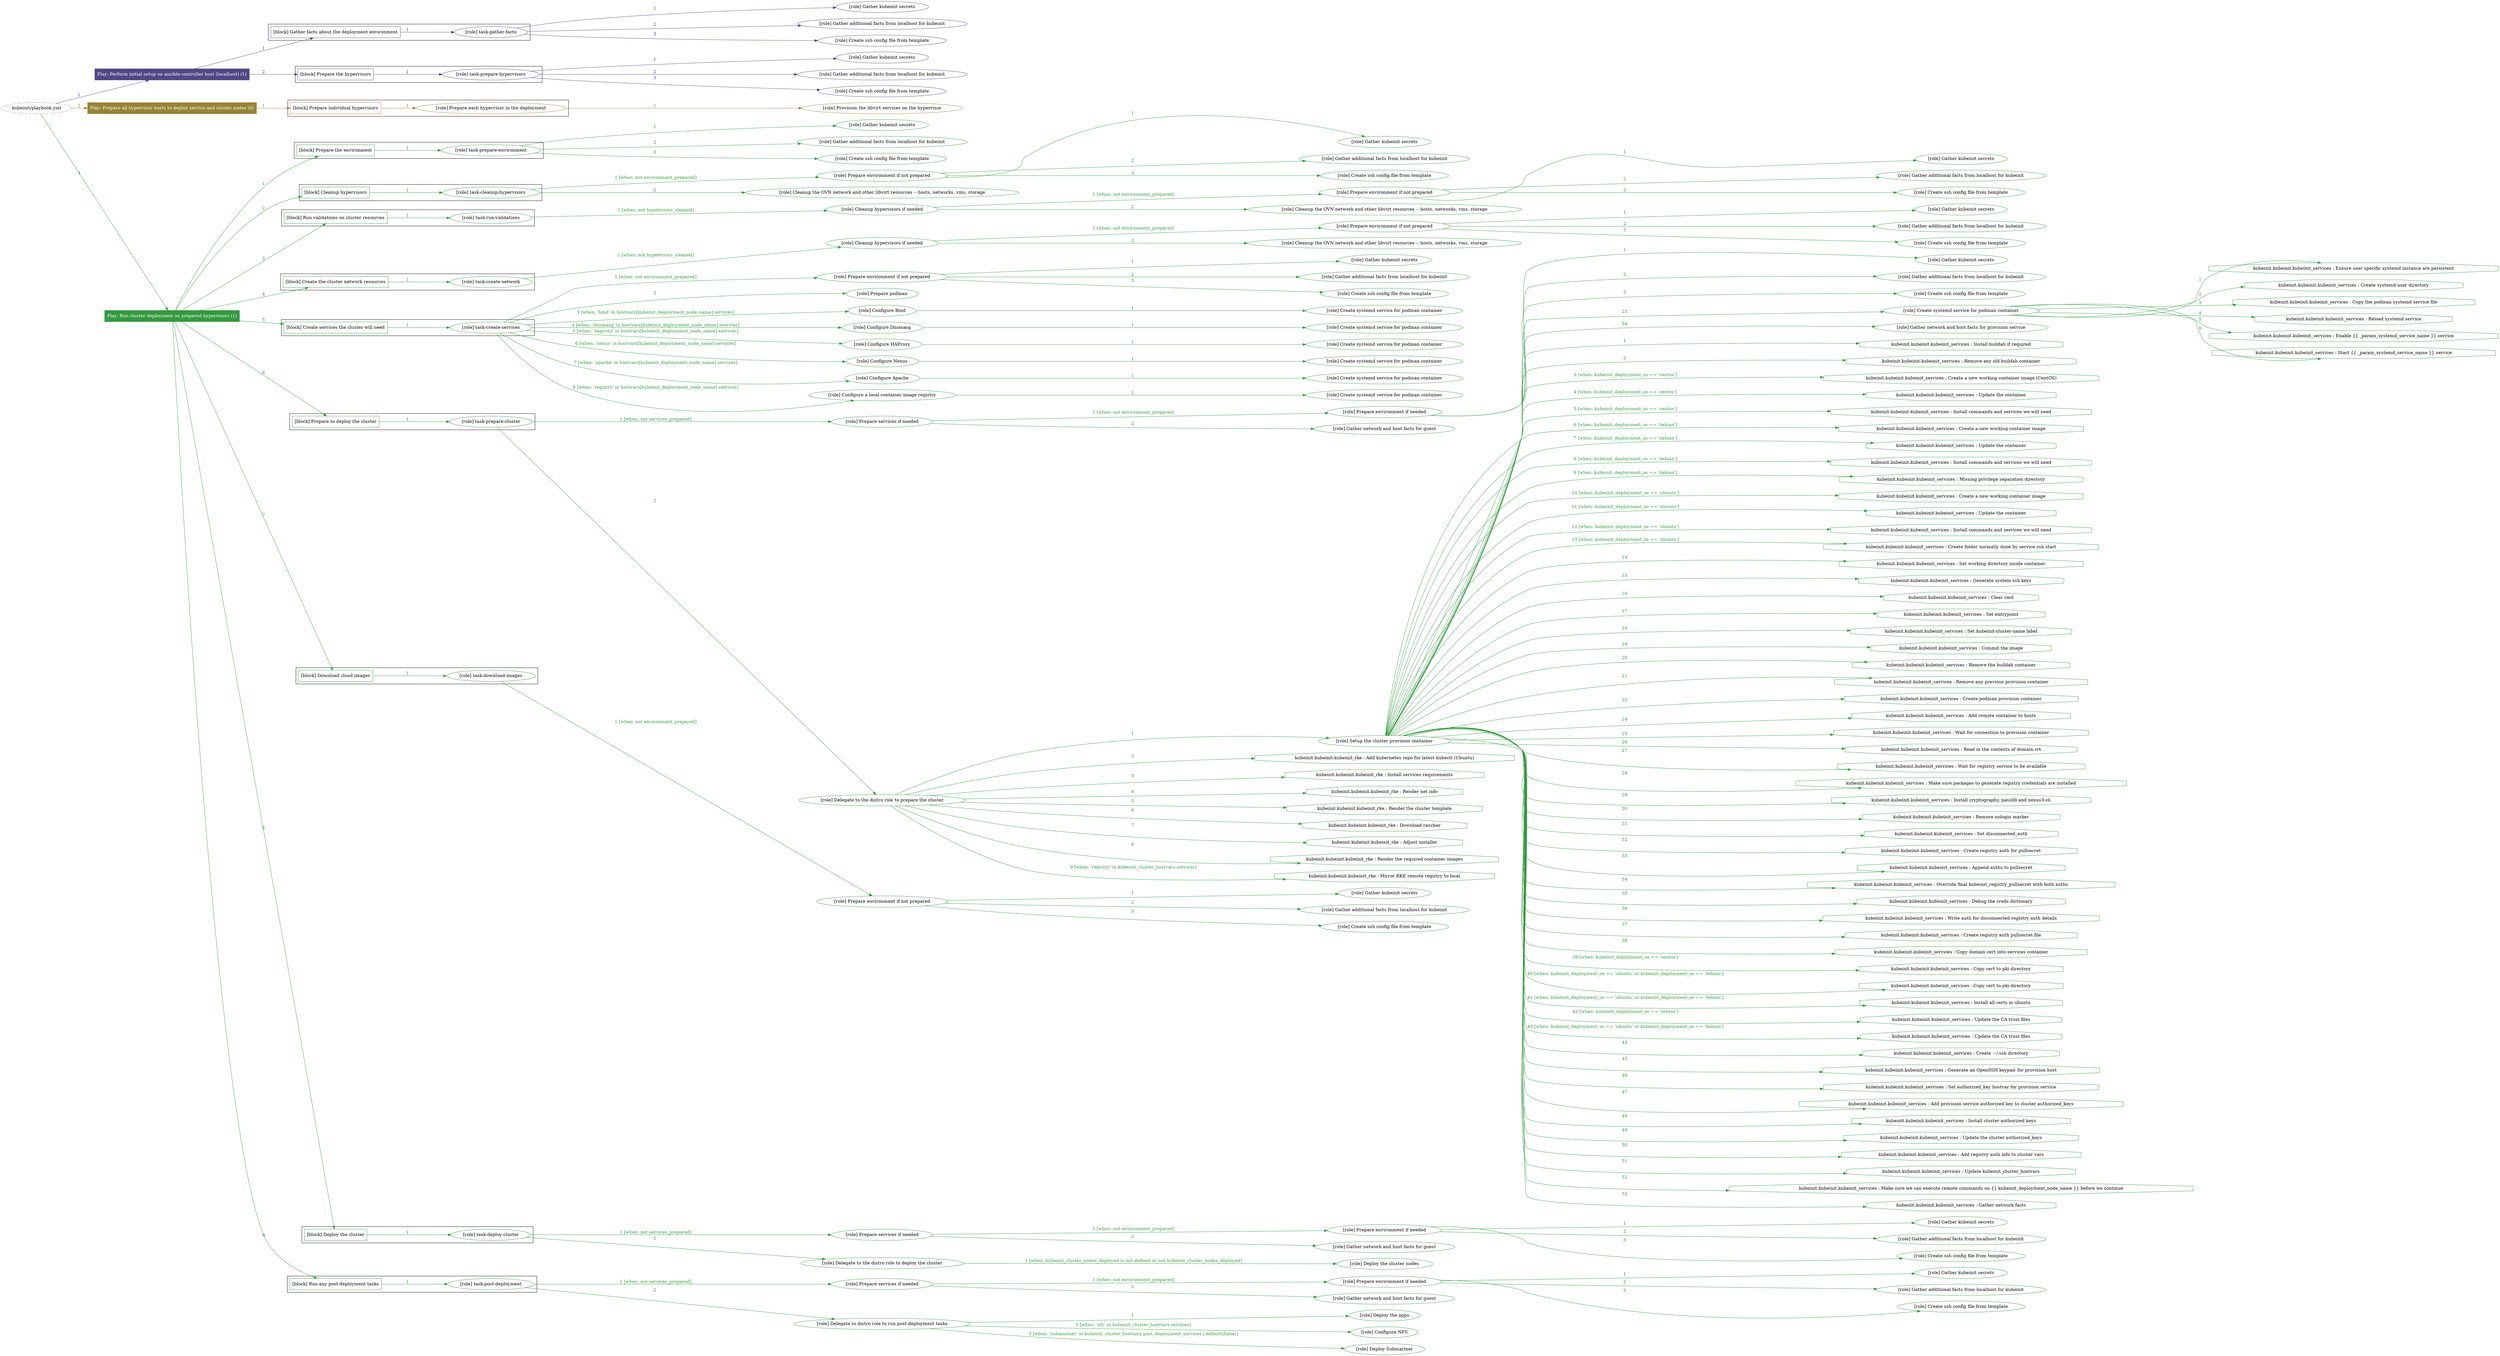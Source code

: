 digraph {
	graph [concentrate=true ordering=in rankdir=LR ratio=fill]
	edge [esep=5 sep=10]
	"kubeinit/playbook.yml" [URL="/home/runner/work/kubeinit/kubeinit/kubeinit/playbook.yml" id=playbook_868b33c0 style=dotted]
	play_96e886cf [label="Play: Perform initial setup on ansible-controller host (localhost) (1)" URL="/home/runner/work/kubeinit/kubeinit/kubeinit/playbook.yml" color="#524785" fontcolor="#ffffff" id=play_96e886cf shape=box style=filled tooltip=localhost]
	"kubeinit/playbook.yml" -> play_96e886cf [label="1 " color="#524785" fontcolor="#524785" id=edge_7cd32c96 labeltooltip="1 " tooltip="1 "]
	subgraph "Gather kubeinit secrets" {
		role_6466a34f [label="[role] Gather kubeinit secrets" URL="/home/runner/.ansible/collections/ansible_collections/kubeinit/kubeinit/roles/kubeinit_prepare/tasks/gather_kubeinit_facts.yml" color="#524785" id=role_6466a34f tooltip="Gather kubeinit secrets"]
	}
	subgraph "Gather additional facts from localhost for kubeinit" {
		role_c4b3ca93 [label="[role] Gather additional facts from localhost for kubeinit" URL="/home/runner/.ansible/collections/ansible_collections/kubeinit/kubeinit/roles/kubeinit_prepare/tasks/gather_kubeinit_facts.yml" color="#524785" id=role_c4b3ca93 tooltip="Gather additional facts from localhost for kubeinit"]
	}
	subgraph "Create ssh config file from template" {
		role_4bd2ac06 [label="[role] Create ssh config file from template" URL="/home/runner/.ansible/collections/ansible_collections/kubeinit/kubeinit/roles/kubeinit_prepare/tasks/gather_kubeinit_facts.yml" color="#524785" id=role_4bd2ac06 tooltip="Create ssh config file from template"]
	}
	subgraph "task-gather-facts" {
		role_d4114bd9 [label="[role] task-gather-facts" URL="/home/runner/work/kubeinit/kubeinit/kubeinit/playbook.yml" color="#524785" id=role_d4114bd9 tooltip="task-gather-facts"]
		role_d4114bd9 -> role_6466a34f [label="1 " color="#524785" fontcolor="#524785" id=edge_0687d14d labeltooltip="1 " tooltip="1 "]
		role_d4114bd9 -> role_c4b3ca93 [label="2 " color="#524785" fontcolor="#524785" id=edge_9eab67cd labeltooltip="2 " tooltip="2 "]
		role_d4114bd9 -> role_4bd2ac06 [label="3 " color="#524785" fontcolor="#524785" id=edge_dc186b3a labeltooltip="3 " tooltip="3 "]
	}
	subgraph "Gather kubeinit secrets" {
		role_10fedfba [label="[role] Gather kubeinit secrets" URL="/home/runner/.ansible/collections/ansible_collections/kubeinit/kubeinit/roles/kubeinit_prepare/tasks/gather_kubeinit_facts.yml" color="#524785" id=role_10fedfba tooltip="Gather kubeinit secrets"]
	}
	subgraph "Gather additional facts from localhost for kubeinit" {
		role_c4ae2ee8 [label="[role] Gather additional facts from localhost for kubeinit" URL="/home/runner/.ansible/collections/ansible_collections/kubeinit/kubeinit/roles/kubeinit_prepare/tasks/gather_kubeinit_facts.yml" color="#524785" id=role_c4ae2ee8 tooltip="Gather additional facts from localhost for kubeinit"]
	}
	subgraph "Create ssh config file from template" {
		role_8cf1b2d5 [label="[role] Create ssh config file from template" URL="/home/runner/.ansible/collections/ansible_collections/kubeinit/kubeinit/roles/kubeinit_prepare/tasks/gather_kubeinit_facts.yml" color="#524785" id=role_8cf1b2d5 tooltip="Create ssh config file from template"]
	}
	subgraph "task-prepare-hypervisors" {
		role_66838886 [label="[role] task-prepare-hypervisors" URL="/home/runner/work/kubeinit/kubeinit/kubeinit/playbook.yml" color="#524785" id=role_66838886 tooltip="task-prepare-hypervisors"]
		role_66838886 -> role_10fedfba [label="1 " color="#524785" fontcolor="#524785" id=edge_4bd4dee6 labeltooltip="1 " tooltip="1 "]
		role_66838886 -> role_c4ae2ee8 [label="2 " color="#524785" fontcolor="#524785" id=edge_2cf4a166 labeltooltip="2 " tooltip="2 "]
		role_66838886 -> role_8cf1b2d5 [label="3 " color="#524785" fontcolor="#524785" id=edge_b520baa4 labeltooltip="3 " tooltip="3 "]
	}
	subgraph "Play: Perform initial setup on ansible-controller host (localhost) (1)" {
		play_96e886cf -> block_d4277aff [label=1 color="#524785" fontcolor="#524785" id=edge_74dd9cb6 labeltooltip=1 tooltip=1]
		subgraph cluster_block_d4277aff {
			block_d4277aff [label="[block] Gather facts about the deployment environment" URL="/home/runner/work/kubeinit/kubeinit/kubeinit/playbook.yml" color="#524785" id=block_d4277aff labeltooltip="Gather facts about the deployment environment" shape=box tooltip="Gather facts about the deployment environment"]
			block_d4277aff -> role_d4114bd9 [label="1 " color="#524785" fontcolor="#524785" id=edge_9214f21c labeltooltip="1 " tooltip="1 "]
		}
		play_96e886cf -> block_bcd9c4a0 [label=2 color="#524785" fontcolor="#524785" id=edge_8a366be8 labeltooltip=2 tooltip=2]
		subgraph cluster_block_bcd9c4a0 {
			block_bcd9c4a0 [label="[block] Prepare the hypervisors" URL="/home/runner/work/kubeinit/kubeinit/kubeinit/playbook.yml" color="#524785" id=block_bcd9c4a0 labeltooltip="Prepare the hypervisors" shape=box tooltip="Prepare the hypervisors"]
			block_bcd9c4a0 -> role_66838886 [label="1 " color="#524785" fontcolor="#524785" id=edge_6161c905 labeltooltip="1 " tooltip="1 "]
		}
	}
	play_b6d4f9ae [label="Play: Prepare all hypervisor hosts to deploy service and cluster nodes (0)" URL="/home/runner/work/kubeinit/kubeinit/kubeinit/playbook.yml" color="#968336" fontcolor="#ffffff" id=play_b6d4f9ae shape=box style=filled tooltip="Play: Prepare all hypervisor hosts to deploy service and cluster nodes (0)"]
	"kubeinit/playbook.yml" -> play_b6d4f9ae [label="2 " color="#968336" fontcolor="#968336" id=edge_aa902f3a labeltooltip="2 " tooltip="2 "]
	subgraph "Provision the libvirt services on the hypervisor" {
		role_9e2c7da5 [label="[role] Provision the libvirt services on the hypervisor" URL="/home/runner/.ansible/collections/ansible_collections/kubeinit/kubeinit/roles/kubeinit_prepare/tasks/prepare_hypervisor.yml" color="#968336" id=role_9e2c7da5 tooltip="Provision the libvirt services on the hypervisor"]
	}
	subgraph "Prepare each hypervisor in the deployment" {
		role_bf651084 [label="[role] Prepare each hypervisor in the deployment" URL="/home/runner/work/kubeinit/kubeinit/kubeinit/playbook.yml" color="#968336" id=role_bf651084 tooltip="Prepare each hypervisor in the deployment"]
		role_bf651084 -> role_9e2c7da5 [label="1 " color="#968336" fontcolor="#968336" id=edge_74736125 labeltooltip="1 " tooltip="1 "]
	}
	subgraph "Play: Prepare all hypervisor hosts to deploy service and cluster nodes (0)" {
		play_b6d4f9ae -> block_6113a336 [label=1 color="#968336" fontcolor="#968336" id=edge_c7941064 labeltooltip=1 tooltip=1]
		subgraph cluster_block_6113a336 {
			block_6113a336 [label="[block] Prepare individual hypervisors" URL="/home/runner/work/kubeinit/kubeinit/kubeinit/playbook.yml" color="#968336" id=block_6113a336 labeltooltip="Prepare individual hypervisors" shape=box tooltip="Prepare individual hypervisors"]
			block_6113a336 -> role_bf651084 [label="1 " color="#968336" fontcolor="#968336" id=edge_c0e47c28 labeltooltip="1 " tooltip="1 "]
		}
	}
	play_9301b980 [label="Play: Run cluster deployment on prepared hypervisors (1)" URL="/home/runner/work/kubeinit/kubeinit/kubeinit/playbook.yml" color="#33993f" fontcolor="#ffffff" id=play_9301b980 shape=box style=filled tooltip=localhost]
	"kubeinit/playbook.yml" -> play_9301b980 [label="3 " color="#33993f" fontcolor="#33993f" id=edge_60d0e2d4 labeltooltip="3 " tooltip="3 "]
	subgraph "Gather kubeinit secrets" {
		role_b858fe22 [label="[role] Gather kubeinit secrets" URL="/home/runner/.ansible/collections/ansible_collections/kubeinit/kubeinit/roles/kubeinit_prepare/tasks/gather_kubeinit_facts.yml" color="#33993f" id=role_b858fe22 tooltip="Gather kubeinit secrets"]
	}
	subgraph "Gather additional facts from localhost for kubeinit" {
		role_cda7e098 [label="[role] Gather additional facts from localhost for kubeinit" URL="/home/runner/.ansible/collections/ansible_collections/kubeinit/kubeinit/roles/kubeinit_prepare/tasks/gather_kubeinit_facts.yml" color="#33993f" id=role_cda7e098 tooltip="Gather additional facts from localhost for kubeinit"]
	}
	subgraph "Create ssh config file from template" {
		role_9480a66d [label="[role] Create ssh config file from template" URL="/home/runner/.ansible/collections/ansible_collections/kubeinit/kubeinit/roles/kubeinit_prepare/tasks/gather_kubeinit_facts.yml" color="#33993f" id=role_9480a66d tooltip="Create ssh config file from template"]
	}
	subgraph "task-prepare-environment" {
		role_0b449e8d [label="[role] task-prepare-environment" URL="/home/runner/work/kubeinit/kubeinit/kubeinit/playbook.yml" color="#33993f" id=role_0b449e8d tooltip="task-prepare-environment"]
		role_0b449e8d -> role_b858fe22 [label="1 " color="#33993f" fontcolor="#33993f" id=edge_1f7cb267 labeltooltip="1 " tooltip="1 "]
		role_0b449e8d -> role_cda7e098 [label="2 " color="#33993f" fontcolor="#33993f" id=edge_66f14274 labeltooltip="2 " tooltip="2 "]
		role_0b449e8d -> role_9480a66d [label="3 " color="#33993f" fontcolor="#33993f" id=edge_bc99d410 labeltooltip="3 " tooltip="3 "]
	}
	subgraph "Gather kubeinit secrets" {
		role_2d1b618f [label="[role] Gather kubeinit secrets" URL="/home/runner/.ansible/collections/ansible_collections/kubeinit/kubeinit/roles/kubeinit_prepare/tasks/gather_kubeinit_facts.yml" color="#33993f" id=role_2d1b618f tooltip="Gather kubeinit secrets"]
	}
	subgraph "Gather additional facts from localhost for kubeinit" {
		role_e178ccfc [label="[role] Gather additional facts from localhost for kubeinit" URL="/home/runner/.ansible/collections/ansible_collections/kubeinit/kubeinit/roles/kubeinit_prepare/tasks/gather_kubeinit_facts.yml" color="#33993f" id=role_e178ccfc tooltip="Gather additional facts from localhost for kubeinit"]
	}
	subgraph "Create ssh config file from template" {
		role_ed73270e [label="[role] Create ssh config file from template" URL="/home/runner/.ansible/collections/ansible_collections/kubeinit/kubeinit/roles/kubeinit_prepare/tasks/gather_kubeinit_facts.yml" color="#33993f" id=role_ed73270e tooltip="Create ssh config file from template"]
	}
	subgraph "Prepare environment if not prepared" {
		role_815a1ddb [label="[role] Prepare environment if not prepared" URL="/home/runner/.ansible/collections/ansible_collections/kubeinit/kubeinit/roles/kubeinit_prepare/tasks/cleanup_hypervisors.yml" color="#33993f" id=role_815a1ddb tooltip="Prepare environment if not prepared"]
		role_815a1ddb -> role_2d1b618f [label="1 " color="#33993f" fontcolor="#33993f" id=edge_7f78147f labeltooltip="1 " tooltip="1 "]
		role_815a1ddb -> role_e178ccfc [label="2 " color="#33993f" fontcolor="#33993f" id=edge_26abbba9 labeltooltip="2 " tooltip="2 "]
		role_815a1ddb -> role_ed73270e [label="3 " color="#33993f" fontcolor="#33993f" id=edge_d176edc5 labeltooltip="3 " tooltip="3 "]
	}
	subgraph "Cleanup the OVN network and other libvirt resources -- hosts, networks, vms, storage" {
		role_9db87dd8 [label="[role] Cleanup the OVN network and other libvirt resources -- hosts, networks, vms, storage" URL="/home/runner/.ansible/collections/ansible_collections/kubeinit/kubeinit/roles/kubeinit_prepare/tasks/cleanup_hypervisors.yml" color="#33993f" id=role_9db87dd8 tooltip="Cleanup the OVN network and other libvirt resources -- hosts, networks, vms, storage"]
	}
	subgraph "task-cleanup-hypervisors" {
		role_2e96c38f [label="[role] task-cleanup-hypervisors" URL="/home/runner/work/kubeinit/kubeinit/kubeinit/playbook.yml" color="#33993f" id=role_2e96c38f tooltip="task-cleanup-hypervisors"]
		role_2e96c38f -> role_815a1ddb [label="1 [when: not environment_prepared]" color="#33993f" fontcolor="#33993f" id=edge_7bdda885 labeltooltip="1 [when: not environment_prepared]" tooltip="1 [when: not environment_prepared]"]
		role_2e96c38f -> role_9db87dd8 [label="2 " color="#33993f" fontcolor="#33993f" id=edge_273dd6a2 labeltooltip="2 " tooltip="2 "]
	}
	subgraph "Gather kubeinit secrets" {
		role_8089c9ec [label="[role] Gather kubeinit secrets" URL="/home/runner/.ansible/collections/ansible_collections/kubeinit/kubeinit/roles/kubeinit_prepare/tasks/gather_kubeinit_facts.yml" color="#33993f" id=role_8089c9ec tooltip="Gather kubeinit secrets"]
	}
	subgraph "Gather additional facts from localhost for kubeinit" {
		role_334745e9 [label="[role] Gather additional facts from localhost for kubeinit" URL="/home/runner/.ansible/collections/ansible_collections/kubeinit/kubeinit/roles/kubeinit_prepare/tasks/gather_kubeinit_facts.yml" color="#33993f" id=role_334745e9 tooltip="Gather additional facts from localhost for kubeinit"]
	}
	subgraph "Create ssh config file from template" {
		role_bac62f7b [label="[role] Create ssh config file from template" URL="/home/runner/.ansible/collections/ansible_collections/kubeinit/kubeinit/roles/kubeinit_prepare/tasks/gather_kubeinit_facts.yml" color="#33993f" id=role_bac62f7b tooltip="Create ssh config file from template"]
	}
	subgraph "Prepare environment if not prepared" {
		role_d39dbe5e [label="[role] Prepare environment if not prepared" URL="/home/runner/.ansible/collections/ansible_collections/kubeinit/kubeinit/roles/kubeinit_prepare/tasks/cleanup_hypervisors.yml" color="#33993f" id=role_d39dbe5e tooltip="Prepare environment if not prepared"]
		role_d39dbe5e -> role_8089c9ec [label="1 " color="#33993f" fontcolor="#33993f" id=edge_6a06d8c1 labeltooltip="1 " tooltip="1 "]
		role_d39dbe5e -> role_334745e9 [label="2 " color="#33993f" fontcolor="#33993f" id=edge_58a1d306 labeltooltip="2 " tooltip="2 "]
		role_d39dbe5e -> role_bac62f7b [label="3 " color="#33993f" fontcolor="#33993f" id=edge_91d56168 labeltooltip="3 " tooltip="3 "]
	}
	subgraph "Cleanup the OVN network and other libvirt resources -- hosts, networks, vms, storage" {
		role_d2e0e4ba [label="[role] Cleanup the OVN network and other libvirt resources -- hosts, networks, vms, storage" URL="/home/runner/.ansible/collections/ansible_collections/kubeinit/kubeinit/roles/kubeinit_prepare/tasks/cleanup_hypervisors.yml" color="#33993f" id=role_d2e0e4ba tooltip="Cleanup the OVN network and other libvirt resources -- hosts, networks, vms, storage"]
	}
	subgraph "Cleanup hypervisors if needed" {
		role_111b26e7 [label="[role] Cleanup hypervisors if needed" URL="/home/runner/.ansible/collections/ansible_collections/kubeinit/kubeinit/roles/kubeinit_validations/tasks/main.yml" color="#33993f" id=role_111b26e7 tooltip="Cleanup hypervisors if needed"]
		role_111b26e7 -> role_d39dbe5e [label="1 [when: not environment_prepared]" color="#33993f" fontcolor="#33993f" id=edge_70aa2b09 labeltooltip="1 [when: not environment_prepared]" tooltip="1 [when: not environment_prepared]"]
		role_111b26e7 -> role_d2e0e4ba [label="2 " color="#33993f" fontcolor="#33993f" id=edge_b0ca0bf3 labeltooltip="2 " tooltip="2 "]
	}
	subgraph "task-run-validations" {
		role_a3b11919 [label="[role] task-run-validations" URL="/home/runner/work/kubeinit/kubeinit/kubeinit/playbook.yml" color="#33993f" id=role_a3b11919 tooltip="task-run-validations"]
		role_a3b11919 -> role_111b26e7 [label="1 [when: not hypervisors_cleaned]" color="#33993f" fontcolor="#33993f" id=edge_52e8bf57 labeltooltip="1 [when: not hypervisors_cleaned]" tooltip="1 [when: not hypervisors_cleaned]"]
	}
	subgraph "Gather kubeinit secrets" {
		role_b3cfef4f [label="[role] Gather kubeinit secrets" URL="/home/runner/.ansible/collections/ansible_collections/kubeinit/kubeinit/roles/kubeinit_prepare/tasks/gather_kubeinit_facts.yml" color="#33993f" id=role_b3cfef4f tooltip="Gather kubeinit secrets"]
	}
	subgraph "Gather additional facts from localhost for kubeinit" {
		role_ba33697d [label="[role] Gather additional facts from localhost for kubeinit" URL="/home/runner/.ansible/collections/ansible_collections/kubeinit/kubeinit/roles/kubeinit_prepare/tasks/gather_kubeinit_facts.yml" color="#33993f" id=role_ba33697d tooltip="Gather additional facts from localhost for kubeinit"]
	}
	subgraph "Create ssh config file from template" {
		role_e1ed50e5 [label="[role] Create ssh config file from template" URL="/home/runner/.ansible/collections/ansible_collections/kubeinit/kubeinit/roles/kubeinit_prepare/tasks/gather_kubeinit_facts.yml" color="#33993f" id=role_e1ed50e5 tooltip="Create ssh config file from template"]
	}
	subgraph "Prepare environment if not prepared" {
		role_8508c2bb [label="[role] Prepare environment if not prepared" URL="/home/runner/.ansible/collections/ansible_collections/kubeinit/kubeinit/roles/kubeinit_prepare/tasks/cleanup_hypervisors.yml" color="#33993f" id=role_8508c2bb tooltip="Prepare environment if not prepared"]
		role_8508c2bb -> role_b3cfef4f [label="1 " color="#33993f" fontcolor="#33993f" id=edge_d583cced labeltooltip="1 " tooltip="1 "]
		role_8508c2bb -> role_ba33697d [label="2 " color="#33993f" fontcolor="#33993f" id=edge_8d0246f0 labeltooltip="2 " tooltip="2 "]
		role_8508c2bb -> role_e1ed50e5 [label="3 " color="#33993f" fontcolor="#33993f" id=edge_716bac94 labeltooltip="3 " tooltip="3 "]
	}
	subgraph "Cleanup the OVN network and other libvirt resources -- hosts, networks, vms, storage" {
		role_56d5ddf6 [label="[role] Cleanup the OVN network and other libvirt resources -- hosts, networks, vms, storage" URL="/home/runner/.ansible/collections/ansible_collections/kubeinit/kubeinit/roles/kubeinit_prepare/tasks/cleanup_hypervisors.yml" color="#33993f" id=role_56d5ddf6 tooltip="Cleanup the OVN network and other libvirt resources -- hosts, networks, vms, storage"]
	}
	subgraph "Cleanup hypervisors if needed" {
		role_55ffec40 [label="[role] Cleanup hypervisors if needed" URL="/home/runner/.ansible/collections/ansible_collections/kubeinit/kubeinit/roles/kubeinit_libvirt/tasks/create_network.yml" color="#33993f" id=role_55ffec40 tooltip="Cleanup hypervisors if needed"]
		role_55ffec40 -> role_8508c2bb [label="1 [when: not environment_prepared]" color="#33993f" fontcolor="#33993f" id=edge_be86d2c4 labeltooltip="1 [when: not environment_prepared]" tooltip="1 [when: not environment_prepared]"]
		role_55ffec40 -> role_56d5ddf6 [label="2 " color="#33993f" fontcolor="#33993f" id=edge_0cfdb9a8 labeltooltip="2 " tooltip="2 "]
	}
	subgraph "task-create-network" {
		role_ddf7d291 [label="[role] task-create-network" URL="/home/runner/work/kubeinit/kubeinit/kubeinit/playbook.yml" color="#33993f" id=role_ddf7d291 tooltip="task-create-network"]
		role_ddf7d291 -> role_55ffec40 [label="1 [when: not hypervisors_cleaned]" color="#33993f" fontcolor="#33993f" id=edge_c84c8d3b labeltooltip="1 [when: not hypervisors_cleaned]" tooltip="1 [when: not hypervisors_cleaned]"]
	}
	subgraph "Gather kubeinit secrets" {
		role_1c6fa272 [label="[role] Gather kubeinit secrets" URL="/home/runner/.ansible/collections/ansible_collections/kubeinit/kubeinit/roles/kubeinit_prepare/tasks/gather_kubeinit_facts.yml" color="#33993f" id=role_1c6fa272 tooltip="Gather kubeinit secrets"]
	}
	subgraph "Gather additional facts from localhost for kubeinit" {
		role_bbc709b7 [label="[role] Gather additional facts from localhost for kubeinit" URL="/home/runner/.ansible/collections/ansible_collections/kubeinit/kubeinit/roles/kubeinit_prepare/tasks/gather_kubeinit_facts.yml" color="#33993f" id=role_bbc709b7 tooltip="Gather additional facts from localhost for kubeinit"]
	}
	subgraph "Create ssh config file from template" {
		role_0381b2d5 [label="[role] Create ssh config file from template" URL="/home/runner/.ansible/collections/ansible_collections/kubeinit/kubeinit/roles/kubeinit_prepare/tasks/gather_kubeinit_facts.yml" color="#33993f" id=role_0381b2d5 tooltip="Create ssh config file from template"]
	}
	subgraph "Prepare environment if not prepared" {
		role_dfe8bcf2 [label="[role] Prepare environment if not prepared" URL="/home/runner/.ansible/collections/ansible_collections/kubeinit/kubeinit/roles/kubeinit_services/tasks/main.yml" color="#33993f" id=role_dfe8bcf2 tooltip="Prepare environment if not prepared"]
		role_dfe8bcf2 -> role_1c6fa272 [label="1 " color="#33993f" fontcolor="#33993f" id=edge_3eb2119e labeltooltip="1 " tooltip="1 "]
		role_dfe8bcf2 -> role_bbc709b7 [label="2 " color="#33993f" fontcolor="#33993f" id=edge_5d9068f2 labeltooltip="2 " tooltip="2 "]
		role_dfe8bcf2 -> role_0381b2d5 [label="3 " color="#33993f" fontcolor="#33993f" id=edge_7bb950c7 labeltooltip="3 " tooltip="3 "]
	}
	subgraph "Prepare podman" {
		role_b502366d [label="[role] Prepare podman" URL="/home/runner/.ansible/collections/ansible_collections/kubeinit/kubeinit/roles/kubeinit_services/tasks/00_create_service_pod.yml" color="#33993f" id=role_b502366d tooltip="Prepare podman"]
	}
	subgraph "Create systemd service for podman container" {
		role_d5165eb1 [label="[role] Create systemd service for podman container" URL="/home/runner/.ansible/collections/ansible_collections/kubeinit/kubeinit/roles/kubeinit_bind/tasks/main.yml" color="#33993f" id=role_d5165eb1 tooltip="Create systemd service for podman container"]
	}
	subgraph "Configure Bind" {
		role_1ac25760 [label="[role] Configure Bind" URL="/home/runner/.ansible/collections/ansible_collections/kubeinit/kubeinit/roles/kubeinit_services/tasks/start_services_containers.yml" color="#33993f" id=role_1ac25760 tooltip="Configure Bind"]
		role_1ac25760 -> role_d5165eb1 [label="1 " color="#33993f" fontcolor="#33993f" id=edge_e0f46e49 labeltooltip="1 " tooltip="1 "]
	}
	subgraph "Create systemd service for podman container" {
		role_6187f11d [label="[role] Create systemd service for podman container" URL="/home/runner/.ansible/collections/ansible_collections/kubeinit/kubeinit/roles/kubeinit_dnsmasq/tasks/main.yml" color="#33993f" id=role_6187f11d tooltip="Create systemd service for podman container"]
	}
	subgraph "Configure Dnsmasq" {
		role_c30faab0 [label="[role] Configure Dnsmasq" URL="/home/runner/.ansible/collections/ansible_collections/kubeinit/kubeinit/roles/kubeinit_services/tasks/start_services_containers.yml" color="#33993f" id=role_c30faab0 tooltip="Configure Dnsmasq"]
		role_c30faab0 -> role_6187f11d [label="1 " color="#33993f" fontcolor="#33993f" id=edge_d5fc3a2b labeltooltip="1 " tooltip="1 "]
	}
	subgraph "Create systemd service for podman container" {
		role_fd9b2b62 [label="[role] Create systemd service for podman container" URL="/home/runner/.ansible/collections/ansible_collections/kubeinit/kubeinit/roles/kubeinit_haproxy/tasks/main.yml" color="#33993f" id=role_fd9b2b62 tooltip="Create systemd service for podman container"]
	}
	subgraph "Configure HAProxy" {
		role_4c98c4b4 [label="[role] Configure HAProxy" URL="/home/runner/.ansible/collections/ansible_collections/kubeinit/kubeinit/roles/kubeinit_services/tasks/start_services_containers.yml" color="#33993f" id=role_4c98c4b4 tooltip="Configure HAProxy"]
		role_4c98c4b4 -> role_fd9b2b62 [label="1 " color="#33993f" fontcolor="#33993f" id=edge_fa0c159a labeltooltip="1 " tooltip="1 "]
	}
	subgraph "Create systemd service for podman container" {
		role_d9aa0725 [label="[role] Create systemd service for podman container" URL="/home/runner/.ansible/collections/ansible_collections/kubeinit/kubeinit/roles/kubeinit_nexus/tasks/main.yml" color="#33993f" id=role_d9aa0725 tooltip="Create systemd service for podman container"]
	}
	subgraph "Configure Nexus" {
		role_85e7f256 [label="[role] Configure Nexus" URL="/home/runner/.ansible/collections/ansible_collections/kubeinit/kubeinit/roles/kubeinit_services/tasks/start_services_containers.yml" color="#33993f" id=role_85e7f256 tooltip="Configure Nexus"]
		role_85e7f256 -> role_d9aa0725 [label="1 " color="#33993f" fontcolor="#33993f" id=edge_41ce4561 labeltooltip="1 " tooltip="1 "]
	}
	subgraph "Create systemd service for podman container" {
		role_f38c656e [label="[role] Create systemd service for podman container" URL="/home/runner/.ansible/collections/ansible_collections/kubeinit/kubeinit/roles/kubeinit_apache/tasks/main.yml" color="#33993f" id=role_f38c656e tooltip="Create systemd service for podman container"]
	}
	subgraph "Configure Apache" {
		role_eb68eac3 [label="[role] Configure Apache" URL="/home/runner/.ansible/collections/ansible_collections/kubeinit/kubeinit/roles/kubeinit_services/tasks/start_services_containers.yml" color="#33993f" id=role_eb68eac3 tooltip="Configure Apache"]
		role_eb68eac3 -> role_f38c656e [label="1 " color="#33993f" fontcolor="#33993f" id=edge_2e686ae7 labeltooltip="1 " tooltip="1 "]
	}
	subgraph "Create systemd service for podman container" {
		role_7696ba6f [label="[role] Create systemd service for podman container" URL="/home/runner/.ansible/collections/ansible_collections/kubeinit/kubeinit/roles/kubeinit_registry/tasks/main.yml" color="#33993f" id=role_7696ba6f tooltip="Create systemd service for podman container"]
	}
	subgraph "Configure a local container image registry" {
		role_68f6f4ce [label="[role] Configure a local container image registry" URL="/home/runner/.ansible/collections/ansible_collections/kubeinit/kubeinit/roles/kubeinit_services/tasks/start_services_containers.yml" color="#33993f" id=role_68f6f4ce tooltip="Configure a local container image registry"]
		role_68f6f4ce -> role_7696ba6f [label="1 " color="#33993f" fontcolor="#33993f" id=edge_508015f5 labeltooltip="1 " tooltip="1 "]
	}
	subgraph "task-create-services" {
		role_ac3a1ee2 [label="[role] task-create-services" URL="/home/runner/work/kubeinit/kubeinit/kubeinit/playbook.yml" color="#33993f" id=role_ac3a1ee2 tooltip="task-create-services"]
		role_ac3a1ee2 -> role_dfe8bcf2 [label="1 [when: not environment_prepared]" color="#33993f" fontcolor="#33993f" id=edge_1525e6d0 labeltooltip="1 [when: not environment_prepared]" tooltip="1 [when: not environment_prepared]"]
		role_ac3a1ee2 -> role_b502366d [label="2 " color="#33993f" fontcolor="#33993f" id=edge_be4ced81 labeltooltip="2 " tooltip="2 "]
		role_ac3a1ee2 -> role_1ac25760 [label="3 [when: 'bind' in hostvars[kubeinit_deployment_node_name].services]" color="#33993f" fontcolor="#33993f" id=edge_a5b7818d labeltooltip="3 [when: 'bind' in hostvars[kubeinit_deployment_node_name].services]" tooltip="3 [when: 'bind' in hostvars[kubeinit_deployment_node_name].services]"]
		role_ac3a1ee2 -> role_c30faab0 [label="4 [when: 'dnsmasq' in hostvars[kubeinit_deployment_node_name].services]" color="#33993f" fontcolor="#33993f" id=edge_67113905 labeltooltip="4 [when: 'dnsmasq' in hostvars[kubeinit_deployment_node_name].services]" tooltip="4 [when: 'dnsmasq' in hostvars[kubeinit_deployment_node_name].services]"]
		role_ac3a1ee2 -> role_4c98c4b4 [label="5 [when: 'haproxy' in hostvars[kubeinit_deployment_node_name].services]" color="#33993f" fontcolor="#33993f" id=edge_5019d344 labeltooltip="5 [when: 'haproxy' in hostvars[kubeinit_deployment_node_name].services]" tooltip="5 [when: 'haproxy' in hostvars[kubeinit_deployment_node_name].services]"]
		role_ac3a1ee2 -> role_85e7f256 [label="6 [when: 'nexus' in hostvars[kubeinit_deployment_node_name].services]" color="#33993f" fontcolor="#33993f" id=edge_f5f637b3 labeltooltip="6 [when: 'nexus' in hostvars[kubeinit_deployment_node_name].services]" tooltip="6 [when: 'nexus' in hostvars[kubeinit_deployment_node_name].services]"]
		role_ac3a1ee2 -> role_eb68eac3 [label="7 [when: 'apache' in hostvars[kubeinit_deployment_node_name].services]" color="#33993f" fontcolor="#33993f" id=edge_2095c5dc labeltooltip="7 [when: 'apache' in hostvars[kubeinit_deployment_node_name].services]" tooltip="7 [when: 'apache' in hostvars[kubeinit_deployment_node_name].services]"]
		role_ac3a1ee2 -> role_68f6f4ce [label="8 [when: 'registry' in hostvars[kubeinit_deployment_node_name].services]" color="#33993f" fontcolor="#33993f" id=edge_7481e4dd labeltooltip="8 [when: 'registry' in hostvars[kubeinit_deployment_node_name].services]" tooltip="8 [when: 'registry' in hostvars[kubeinit_deployment_node_name].services]"]
	}
	subgraph "Gather kubeinit secrets" {
		role_7b4e4c50 [label="[role] Gather kubeinit secrets" URL="/home/runner/.ansible/collections/ansible_collections/kubeinit/kubeinit/roles/kubeinit_prepare/tasks/gather_kubeinit_facts.yml" color="#33993f" id=role_7b4e4c50 tooltip="Gather kubeinit secrets"]
	}
	subgraph "Gather additional facts from localhost for kubeinit" {
		role_f74ad65c [label="[role] Gather additional facts from localhost for kubeinit" URL="/home/runner/.ansible/collections/ansible_collections/kubeinit/kubeinit/roles/kubeinit_prepare/tasks/gather_kubeinit_facts.yml" color="#33993f" id=role_f74ad65c tooltip="Gather additional facts from localhost for kubeinit"]
	}
	subgraph "Create ssh config file from template" {
		role_43007448 [label="[role] Create ssh config file from template" URL="/home/runner/.ansible/collections/ansible_collections/kubeinit/kubeinit/roles/kubeinit_prepare/tasks/gather_kubeinit_facts.yml" color="#33993f" id=role_43007448 tooltip="Create ssh config file from template"]
	}
	subgraph "Prepare environment if needed" {
		role_d4af40b5 [label="[role] Prepare environment if needed" URL="/home/runner/.ansible/collections/ansible_collections/kubeinit/kubeinit/roles/kubeinit_services/tasks/prepare_services.yml" color="#33993f" id=role_d4af40b5 tooltip="Prepare environment if needed"]
		role_d4af40b5 -> role_7b4e4c50 [label="1 " color="#33993f" fontcolor="#33993f" id=edge_3278d7f2 labeltooltip="1 " tooltip="1 "]
		role_d4af40b5 -> role_f74ad65c [label="2 " color="#33993f" fontcolor="#33993f" id=edge_30e55b1a labeltooltip="2 " tooltip="2 "]
		role_d4af40b5 -> role_43007448 [label="3 " color="#33993f" fontcolor="#33993f" id=edge_47143a93 labeltooltip="3 " tooltip="3 "]
	}
	subgraph "Gather network and host facts for guest" {
		role_5855cda7 [label="[role] Gather network and host facts for guest" URL="/home/runner/.ansible/collections/ansible_collections/kubeinit/kubeinit/roles/kubeinit_services/tasks/prepare_services.yml" color="#33993f" id=role_5855cda7 tooltip="Gather network and host facts for guest"]
	}
	subgraph "Prepare services if needed" {
		role_ee512a3a [label="[role] Prepare services if needed" URL="/home/runner/.ansible/collections/ansible_collections/kubeinit/kubeinit/roles/kubeinit_prepare/tasks/prepare_cluster.yml" color="#33993f" id=role_ee512a3a tooltip="Prepare services if needed"]
		role_ee512a3a -> role_d4af40b5 [label="1 [when: not environment_prepared]" color="#33993f" fontcolor="#33993f" id=edge_2f42efc8 labeltooltip="1 [when: not environment_prepared]" tooltip="1 [when: not environment_prepared]"]
		role_ee512a3a -> role_5855cda7 [label="2 " color="#33993f" fontcolor="#33993f" id=edge_89c66879 labeltooltip="2 " tooltip="2 "]
	}
	subgraph "Create systemd service for podman container" {
		role_291502f4 [label="[role] Create systemd service for podman container" URL="/home/runner/.ansible/collections/ansible_collections/kubeinit/kubeinit/roles/kubeinit_services/tasks/create_provision_container.yml" color="#33993f" id=role_291502f4 tooltip="Create systemd service for podman container"]
		task_19dbb931 [label="kubeinit.kubeinit.kubeinit_services : Ensure user specific systemd instance are persistent" URL="/home/runner/.ansible/collections/ansible_collections/kubeinit/kubeinit/roles/kubeinit_services/tasks/create_managed_service.yml" color="#33993f" id=task_19dbb931 shape=octagon tooltip="kubeinit.kubeinit.kubeinit_services : Ensure user specific systemd instance are persistent"]
		role_291502f4 -> task_19dbb931 [label="1 " color="#33993f" fontcolor="#33993f" id=edge_df2f3d40 labeltooltip="1 " tooltip="1 "]
		task_ee6258db [label="kubeinit.kubeinit.kubeinit_services : Create systemd user directory" URL="/home/runner/.ansible/collections/ansible_collections/kubeinit/kubeinit/roles/kubeinit_services/tasks/create_managed_service.yml" color="#33993f" id=task_ee6258db shape=octagon tooltip="kubeinit.kubeinit.kubeinit_services : Create systemd user directory"]
		role_291502f4 -> task_ee6258db [label="2 " color="#33993f" fontcolor="#33993f" id=edge_e74114a3 labeltooltip="2 " tooltip="2 "]
		task_ce6f98eb [label="kubeinit.kubeinit.kubeinit_services : Copy the podman systemd service file" URL="/home/runner/.ansible/collections/ansible_collections/kubeinit/kubeinit/roles/kubeinit_services/tasks/create_managed_service.yml" color="#33993f" id=task_ce6f98eb shape=octagon tooltip="kubeinit.kubeinit.kubeinit_services : Copy the podman systemd service file"]
		role_291502f4 -> task_ce6f98eb [label="3 " color="#33993f" fontcolor="#33993f" id=edge_9aad26ae labeltooltip="3 " tooltip="3 "]
		task_964dd726 [label="kubeinit.kubeinit.kubeinit_services : Reload systemd service" URL="/home/runner/.ansible/collections/ansible_collections/kubeinit/kubeinit/roles/kubeinit_services/tasks/create_managed_service.yml" color="#33993f" id=task_964dd726 shape=octagon tooltip="kubeinit.kubeinit.kubeinit_services : Reload systemd service"]
		role_291502f4 -> task_964dd726 [label="4 " color="#33993f" fontcolor="#33993f" id=edge_a9e55cc6 labeltooltip="4 " tooltip="4 "]
		task_e105db79 [label="kubeinit.kubeinit.kubeinit_services : Enable {{ _param_systemd_service_name }}.service" URL="/home/runner/.ansible/collections/ansible_collections/kubeinit/kubeinit/roles/kubeinit_services/tasks/create_managed_service.yml" color="#33993f" id=task_e105db79 shape=octagon tooltip="kubeinit.kubeinit.kubeinit_services : Enable {{ _param_systemd_service_name }}.service"]
		role_291502f4 -> task_e105db79 [label="5 " color="#33993f" fontcolor="#33993f" id=edge_f3dc4f27 labeltooltip="5 " tooltip="5 "]
		task_a086183d [label="kubeinit.kubeinit.kubeinit_services : Start {{ _param_systemd_service_name }}.service" URL="/home/runner/.ansible/collections/ansible_collections/kubeinit/kubeinit/roles/kubeinit_services/tasks/create_managed_service.yml" color="#33993f" id=task_a086183d shape=octagon tooltip="kubeinit.kubeinit.kubeinit_services : Start {{ _param_systemd_service_name }}.service"]
		role_291502f4 -> task_a086183d [label="6 " color="#33993f" fontcolor="#33993f" id=edge_ee5b8bf9 labeltooltip="6 " tooltip="6 "]
	}
	subgraph "Gather network and host facts for provision service" {
		role_fe6d4e1d [label="[role] Gather network and host facts for provision service" URL="/home/runner/.ansible/collections/ansible_collections/kubeinit/kubeinit/roles/kubeinit_services/tasks/create_provision_container.yml" color="#33993f" id=role_fe6d4e1d tooltip="Gather network and host facts for provision service"]
	}
	subgraph "Setup the cluster provision container" {
		role_79f5d305 [label="[role] Setup the cluster provision container" URL="/home/runner/.ansible/collections/ansible_collections/kubeinit/kubeinit/roles/kubeinit_rke/tasks/prepare_cluster.yml" color="#33993f" id=role_79f5d305 tooltip="Setup the cluster provision container"]
		task_71e3d4e9 [label="kubeinit.kubeinit.kubeinit_services : Install buildah if required" URL="/home/runner/.ansible/collections/ansible_collections/kubeinit/kubeinit/roles/kubeinit_services/tasks/create_provision_container.yml" color="#33993f" id=task_71e3d4e9 shape=octagon tooltip="kubeinit.kubeinit.kubeinit_services : Install buildah if required"]
		role_79f5d305 -> task_71e3d4e9 [label="1 " color="#33993f" fontcolor="#33993f" id=edge_030d53cd labeltooltip="1 " tooltip="1 "]
		task_a8e63b2e [label="kubeinit.kubeinit.kubeinit_services : Remove any old buildah container" URL="/home/runner/.ansible/collections/ansible_collections/kubeinit/kubeinit/roles/kubeinit_services/tasks/create_provision_container.yml" color="#33993f" id=task_a8e63b2e shape=octagon tooltip="kubeinit.kubeinit.kubeinit_services : Remove any old buildah container"]
		role_79f5d305 -> task_a8e63b2e [label="2 " color="#33993f" fontcolor="#33993f" id=edge_d2b92d8e labeltooltip="2 " tooltip="2 "]
		task_c33fa54e [label="kubeinit.kubeinit.kubeinit_services : Create a new working container image (CentOS)" URL="/home/runner/.ansible/collections/ansible_collections/kubeinit/kubeinit/roles/kubeinit_services/tasks/create_provision_container.yml" color="#33993f" id=task_c33fa54e shape=octagon tooltip="kubeinit.kubeinit.kubeinit_services : Create a new working container image (CentOS)"]
		role_79f5d305 -> task_c33fa54e [label="3 [when: kubeinit_deployment_os == 'centos']" color="#33993f" fontcolor="#33993f" id=edge_b38e5289 labeltooltip="3 [when: kubeinit_deployment_os == 'centos']" tooltip="3 [when: kubeinit_deployment_os == 'centos']"]
		task_325911df [label="kubeinit.kubeinit.kubeinit_services : Update the container" URL="/home/runner/.ansible/collections/ansible_collections/kubeinit/kubeinit/roles/kubeinit_services/tasks/create_provision_container.yml" color="#33993f" id=task_325911df shape=octagon tooltip="kubeinit.kubeinit.kubeinit_services : Update the container"]
		role_79f5d305 -> task_325911df [label="4 [when: kubeinit_deployment_os == 'centos']" color="#33993f" fontcolor="#33993f" id=edge_44e0e1b7 labeltooltip="4 [when: kubeinit_deployment_os == 'centos']" tooltip="4 [when: kubeinit_deployment_os == 'centos']"]
		task_ef699f72 [label="kubeinit.kubeinit.kubeinit_services : Install commands and services we will need" URL="/home/runner/.ansible/collections/ansible_collections/kubeinit/kubeinit/roles/kubeinit_services/tasks/create_provision_container.yml" color="#33993f" id=task_ef699f72 shape=octagon tooltip="kubeinit.kubeinit.kubeinit_services : Install commands and services we will need"]
		role_79f5d305 -> task_ef699f72 [label="5 [when: kubeinit_deployment_os == 'centos']" color="#33993f" fontcolor="#33993f" id=edge_c3103f92 labeltooltip="5 [when: kubeinit_deployment_os == 'centos']" tooltip="5 [when: kubeinit_deployment_os == 'centos']"]
		task_d9828424 [label="kubeinit.kubeinit.kubeinit_services : Create a new working container image" URL="/home/runner/.ansible/collections/ansible_collections/kubeinit/kubeinit/roles/kubeinit_services/tasks/create_provision_container.yml" color="#33993f" id=task_d9828424 shape=octagon tooltip="kubeinit.kubeinit.kubeinit_services : Create a new working container image"]
		role_79f5d305 -> task_d9828424 [label="6 [when: kubeinit_deployment_os == 'debian']" color="#33993f" fontcolor="#33993f" id=edge_5e783147 labeltooltip="6 [when: kubeinit_deployment_os == 'debian']" tooltip="6 [when: kubeinit_deployment_os == 'debian']"]
		task_4dcefed5 [label="kubeinit.kubeinit.kubeinit_services : Update the container" URL="/home/runner/.ansible/collections/ansible_collections/kubeinit/kubeinit/roles/kubeinit_services/tasks/create_provision_container.yml" color="#33993f" id=task_4dcefed5 shape=octagon tooltip="kubeinit.kubeinit.kubeinit_services : Update the container"]
		role_79f5d305 -> task_4dcefed5 [label="7 [when: kubeinit_deployment_os == 'debian']" color="#33993f" fontcolor="#33993f" id=edge_5549a35b labeltooltip="7 [when: kubeinit_deployment_os == 'debian']" tooltip="7 [when: kubeinit_deployment_os == 'debian']"]
		task_f64ca635 [label="kubeinit.kubeinit.kubeinit_services : Install commands and services we will need" URL="/home/runner/.ansible/collections/ansible_collections/kubeinit/kubeinit/roles/kubeinit_services/tasks/create_provision_container.yml" color="#33993f" id=task_f64ca635 shape=octagon tooltip="kubeinit.kubeinit.kubeinit_services : Install commands and services we will need"]
		role_79f5d305 -> task_f64ca635 [label="8 [when: kubeinit_deployment_os == 'debian']" color="#33993f" fontcolor="#33993f" id=edge_19b5ea04 labeltooltip="8 [when: kubeinit_deployment_os == 'debian']" tooltip="8 [when: kubeinit_deployment_os == 'debian']"]
		task_48819483 [label="kubeinit.kubeinit.kubeinit_services : Missing privilege separation directory" URL="/home/runner/.ansible/collections/ansible_collections/kubeinit/kubeinit/roles/kubeinit_services/tasks/create_provision_container.yml" color="#33993f" id=task_48819483 shape=octagon tooltip="kubeinit.kubeinit.kubeinit_services : Missing privilege separation directory"]
		role_79f5d305 -> task_48819483 [label="9 [when: kubeinit_deployment_os == 'debian']" color="#33993f" fontcolor="#33993f" id=edge_cc51f610 labeltooltip="9 [when: kubeinit_deployment_os == 'debian']" tooltip="9 [when: kubeinit_deployment_os == 'debian']"]
		task_fe3cfb1c [label="kubeinit.kubeinit.kubeinit_services : Create a new working container image" URL="/home/runner/.ansible/collections/ansible_collections/kubeinit/kubeinit/roles/kubeinit_services/tasks/create_provision_container.yml" color="#33993f" id=task_fe3cfb1c shape=octagon tooltip="kubeinit.kubeinit.kubeinit_services : Create a new working container image"]
		role_79f5d305 -> task_fe3cfb1c [label="10 [when: kubeinit_deployment_os == 'ubuntu']" color="#33993f" fontcolor="#33993f" id=edge_2142c799 labeltooltip="10 [when: kubeinit_deployment_os == 'ubuntu']" tooltip="10 [when: kubeinit_deployment_os == 'ubuntu']"]
		task_422c82c2 [label="kubeinit.kubeinit.kubeinit_services : Update the container" URL="/home/runner/.ansible/collections/ansible_collections/kubeinit/kubeinit/roles/kubeinit_services/tasks/create_provision_container.yml" color="#33993f" id=task_422c82c2 shape=octagon tooltip="kubeinit.kubeinit.kubeinit_services : Update the container"]
		role_79f5d305 -> task_422c82c2 [label="11 [when: kubeinit_deployment_os == 'ubuntu']" color="#33993f" fontcolor="#33993f" id=edge_5f7d3254 labeltooltip="11 [when: kubeinit_deployment_os == 'ubuntu']" tooltip="11 [when: kubeinit_deployment_os == 'ubuntu']"]
		task_fe1cac4e [label="kubeinit.kubeinit.kubeinit_services : Install commands and services we will need" URL="/home/runner/.ansible/collections/ansible_collections/kubeinit/kubeinit/roles/kubeinit_services/tasks/create_provision_container.yml" color="#33993f" id=task_fe1cac4e shape=octagon tooltip="kubeinit.kubeinit.kubeinit_services : Install commands and services we will need"]
		role_79f5d305 -> task_fe1cac4e [label="12 [when: kubeinit_deployment_os == 'ubuntu']" color="#33993f" fontcolor="#33993f" id=edge_ff303a08 labeltooltip="12 [when: kubeinit_deployment_os == 'ubuntu']" tooltip="12 [when: kubeinit_deployment_os == 'ubuntu']"]
		task_9c7a31db [label="kubeinit.kubeinit.kubeinit_services : Create folder normally done by service ssh start" URL="/home/runner/.ansible/collections/ansible_collections/kubeinit/kubeinit/roles/kubeinit_services/tasks/create_provision_container.yml" color="#33993f" id=task_9c7a31db shape=octagon tooltip="kubeinit.kubeinit.kubeinit_services : Create folder normally done by service ssh start"]
		role_79f5d305 -> task_9c7a31db [label="13 [when: kubeinit_deployment_os == 'ubuntu']" color="#33993f" fontcolor="#33993f" id=edge_f83a8ebf labeltooltip="13 [when: kubeinit_deployment_os == 'ubuntu']" tooltip="13 [when: kubeinit_deployment_os == 'ubuntu']"]
		task_039a8929 [label="kubeinit.kubeinit.kubeinit_services : Set working directory inside container" URL="/home/runner/.ansible/collections/ansible_collections/kubeinit/kubeinit/roles/kubeinit_services/tasks/create_provision_container.yml" color="#33993f" id=task_039a8929 shape=octagon tooltip="kubeinit.kubeinit.kubeinit_services : Set working directory inside container"]
		role_79f5d305 -> task_039a8929 [label="14 " color="#33993f" fontcolor="#33993f" id=edge_426ad12e labeltooltip="14 " tooltip="14 "]
		task_8ad60f82 [label="kubeinit.kubeinit.kubeinit_services : Generate system ssh keys" URL="/home/runner/.ansible/collections/ansible_collections/kubeinit/kubeinit/roles/kubeinit_services/tasks/create_provision_container.yml" color="#33993f" id=task_8ad60f82 shape=octagon tooltip="kubeinit.kubeinit.kubeinit_services : Generate system ssh keys"]
		role_79f5d305 -> task_8ad60f82 [label="15 " color="#33993f" fontcolor="#33993f" id=edge_b15ee811 labeltooltip="15 " tooltip="15 "]
		task_c5051a51 [label="kubeinit.kubeinit.kubeinit_services : Clear cmd" URL="/home/runner/.ansible/collections/ansible_collections/kubeinit/kubeinit/roles/kubeinit_services/tasks/create_provision_container.yml" color="#33993f" id=task_c5051a51 shape=octagon tooltip="kubeinit.kubeinit.kubeinit_services : Clear cmd"]
		role_79f5d305 -> task_c5051a51 [label="16 " color="#33993f" fontcolor="#33993f" id=edge_5eecfe46 labeltooltip="16 " tooltip="16 "]
		task_dec3660c [label="kubeinit.kubeinit.kubeinit_services : Set entrypoint" URL="/home/runner/.ansible/collections/ansible_collections/kubeinit/kubeinit/roles/kubeinit_services/tasks/create_provision_container.yml" color="#33993f" id=task_dec3660c shape=octagon tooltip="kubeinit.kubeinit.kubeinit_services : Set entrypoint"]
		role_79f5d305 -> task_dec3660c [label="17 " color="#33993f" fontcolor="#33993f" id=edge_416668cd labeltooltip="17 " tooltip="17 "]
		task_9fe885bc [label="kubeinit.kubeinit.kubeinit_services : Set kubeinit-cluster-name label" URL="/home/runner/.ansible/collections/ansible_collections/kubeinit/kubeinit/roles/kubeinit_services/tasks/create_provision_container.yml" color="#33993f" id=task_9fe885bc shape=octagon tooltip="kubeinit.kubeinit.kubeinit_services : Set kubeinit-cluster-name label"]
		role_79f5d305 -> task_9fe885bc [label="18 " color="#33993f" fontcolor="#33993f" id=edge_05ef8f46 labeltooltip="18 " tooltip="18 "]
		task_5127d0ab [label="kubeinit.kubeinit.kubeinit_services : Commit the image" URL="/home/runner/.ansible/collections/ansible_collections/kubeinit/kubeinit/roles/kubeinit_services/tasks/create_provision_container.yml" color="#33993f" id=task_5127d0ab shape=octagon tooltip="kubeinit.kubeinit.kubeinit_services : Commit the image"]
		role_79f5d305 -> task_5127d0ab [label="19 " color="#33993f" fontcolor="#33993f" id=edge_f26259ac labeltooltip="19 " tooltip="19 "]
		task_1848ced3 [label="kubeinit.kubeinit.kubeinit_services : Remove the buildah container" URL="/home/runner/.ansible/collections/ansible_collections/kubeinit/kubeinit/roles/kubeinit_services/tasks/create_provision_container.yml" color="#33993f" id=task_1848ced3 shape=octagon tooltip="kubeinit.kubeinit.kubeinit_services : Remove the buildah container"]
		role_79f5d305 -> task_1848ced3 [label="20 " color="#33993f" fontcolor="#33993f" id=edge_e7163310 labeltooltip="20 " tooltip="20 "]
		task_b4165572 [label="kubeinit.kubeinit.kubeinit_services : Remove any previous provision container" URL="/home/runner/.ansible/collections/ansible_collections/kubeinit/kubeinit/roles/kubeinit_services/tasks/create_provision_container.yml" color="#33993f" id=task_b4165572 shape=octagon tooltip="kubeinit.kubeinit.kubeinit_services : Remove any previous provision container"]
		role_79f5d305 -> task_b4165572 [label="21 " color="#33993f" fontcolor="#33993f" id=edge_02dda9dd labeltooltip="21 " tooltip="21 "]
		task_15eb5507 [label="kubeinit.kubeinit.kubeinit_services : Create podman provision container" URL="/home/runner/.ansible/collections/ansible_collections/kubeinit/kubeinit/roles/kubeinit_services/tasks/create_provision_container.yml" color="#33993f" id=task_15eb5507 shape=octagon tooltip="kubeinit.kubeinit.kubeinit_services : Create podman provision container"]
		role_79f5d305 -> task_15eb5507 [label="22 " color="#33993f" fontcolor="#33993f" id=edge_6f082c43 labeltooltip="22 " tooltip="22 "]
		role_79f5d305 -> role_291502f4 [label="23 " color="#33993f" fontcolor="#33993f" id=edge_11e3dfcc labeltooltip="23 " tooltip="23 "]
		task_a6acc869 [label="kubeinit.kubeinit.kubeinit_services : Add remote container to hosts" URL="/home/runner/.ansible/collections/ansible_collections/kubeinit/kubeinit/roles/kubeinit_services/tasks/create_provision_container.yml" color="#33993f" id=task_a6acc869 shape=octagon tooltip="kubeinit.kubeinit.kubeinit_services : Add remote container to hosts"]
		role_79f5d305 -> task_a6acc869 [label="24 " color="#33993f" fontcolor="#33993f" id=edge_cec94826 labeltooltip="24 " tooltip="24 "]
		task_d2cc9c6e [label="kubeinit.kubeinit.kubeinit_services : Wait for connection to provision container" URL="/home/runner/.ansible/collections/ansible_collections/kubeinit/kubeinit/roles/kubeinit_services/tasks/create_provision_container.yml" color="#33993f" id=task_d2cc9c6e shape=octagon tooltip="kubeinit.kubeinit.kubeinit_services : Wait for connection to provision container"]
		role_79f5d305 -> task_d2cc9c6e [label="25 " color="#33993f" fontcolor="#33993f" id=edge_63e57940 labeltooltip="25 " tooltip="25 "]
		task_efa7ab5a [label="kubeinit.kubeinit.kubeinit_services : Read in the contents of domain.crt" URL="/home/runner/.ansible/collections/ansible_collections/kubeinit/kubeinit/roles/kubeinit_services/tasks/create_provision_container.yml" color="#33993f" id=task_efa7ab5a shape=octagon tooltip="kubeinit.kubeinit.kubeinit_services : Read in the contents of domain.crt"]
		role_79f5d305 -> task_efa7ab5a [label="26 " color="#33993f" fontcolor="#33993f" id=edge_115c63ab labeltooltip="26 " tooltip="26 "]
		task_520ce757 [label="kubeinit.kubeinit.kubeinit_services : Wait for registry service to be available" URL="/home/runner/.ansible/collections/ansible_collections/kubeinit/kubeinit/roles/kubeinit_services/tasks/create_provision_container.yml" color="#33993f" id=task_520ce757 shape=octagon tooltip="kubeinit.kubeinit.kubeinit_services : Wait for registry service to be available"]
		role_79f5d305 -> task_520ce757 [label="27 " color="#33993f" fontcolor="#33993f" id=edge_f62b5232 labeltooltip="27 " tooltip="27 "]
		task_81050721 [label="kubeinit.kubeinit.kubeinit_services : Make sure packages to generate registry credentials are installed" URL="/home/runner/.ansible/collections/ansible_collections/kubeinit/kubeinit/roles/kubeinit_services/tasks/create_provision_container.yml" color="#33993f" id=task_81050721 shape=octagon tooltip="kubeinit.kubeinit.kubeinit_services : Make sure packages to generate registry credentials are installed"]
		role_79f5d305 -> task_81050721 [label="28 " color="#33993f" fontcolor="#33993f" id=edge_10ce1009 labeltooltip="28 " tooltip="28 "]
		task_69fc2d3f [label="kubeinit.kubeinit.kubeinit_services : Install cryptography, passlib and nexus3-cli" URL="/home/runner/.ansible/collections/ansible_collections/kubeinit/kubeinit/roles/kubeinit_services/tasks/create_provision_container.yml" color="#33993f" id=task_69fc2d3f shape=octagon tooltip="kubeinit.kubeinit.kubeinit_services : Install cryptography, passlib and nexus3-cli"]
		role_79f5d305 -> task_69fc2d3f [label="29 " color="#33993f" fontcolor="#33993f" id=edge_45e5e1af labeltooltip="29 " tooltip="29 "]
		task_30d7d523 [label="kubeinit.kubeinit.kubeinit_services : Remove nologin marker" URL="/home/runner/.ansible/collections/ansible_collections/kubeinit/kubeinit/roles/kubeinit_services/tasks/create_provision_container.yml" color="#33993f" id=task_30d7d523 shape=octagon tooltip="kubeinit.kubeinit.kubeinit_services : Remove nologin marker"]
		role_79f5d305 -> task_30d7d523 [label="30 " color="#33993f" fontcolor="#33993f" id=edge_181d49d7 labeltooltip="30 " tooltip="30 "]
		task_5c118d53 [label="kubeinit.kubeinit.kubeinit_services : Set disconnected_auth" URL="/home/runner/.ansible/collections/ansible_collections/kubeinit/kubeinit/roles/kubeinit_services/tasks/create_provision_container.yml" color="#33993f" id=task_5c118d53 shape=octagon tooltip="kubeinit.kubeinit.kubeinit_services : Set disconnected_auth"]
		role_79f5d305 -> task_5c118d53 [label="31 " color="#33993f" fontcolor="#33993f" id=edge_dce9988c labeltooltip="31 " tooltip="31 "]
		task_336c1131 [label="kubeinit.kubeinit.kubeinit_services : Create registry auth for pullsecret" URL="/home/runner/.ansible/collections/ansible_collections/kubeinit/kubeinit/roles/kubeinit_services/tasks/create_provision_container.yml" color="#33993f" id=task_336c1131 shape=octagon tooltip="kubeinit.kubeinit.kubeinit_services : Create registry auth for pullsecret"]
		role_79f5d305 -> task_336c1131 [label="32 " color="#33993f" fontcolor="#33993f" id=edge_25bb41aa labeltooltip="32 " tooltip="32 "]
		task_7a930abf [label="kubeinit.kubeinit.kubeinit_services : Append auths to pullsecret" URL="/home/runner/.ansible/collections/ansible_collections/kubeinit/kubeinit/roles/kubeinit_services/tasks/create_provision_container.yml" color="#33993f" id=task_7a930abf shape=octagon tooltip="kubeinit.kubeinit.kubeinit_services : Append auths to pullsecret"]
		role_79f5d305 -> task_7a930abf [label="33 " color="#33993f" fontcolor="#33993f" id=edge_45f9b928 labeltooltip="33 " tooltip="33 "]
		task_f910da42 [label="kubeinit.kubeinit.kubeinit_services : Override final kubeinit_registry_pullsecret with both auths" URL="/home/runner/.ansible/collections/ansible_collections/kubeinit/kubeinit/roles/kubeinit_services/tasks/create_provision_container.yml" color="#33993f" id=task_f910da42 shape=octagon tooltip="kubeinit.kubeinit.kubeinit_services : Override final kubeinit_registry_pullsecret with both auths"]
		role_79f5d305 -> task_f910da42 [label="34 " color="#33993f" fontcolor="#33993f" id=edge_69dda800 labeltooltip="34 " tooltip="34 "]
		task_db97c8dc [label="kubeinit.kubeinit.kubeinit_services : Debug the creds dictionary" URL="/home/runner/.ansible/collections/ansible_collections/kubeinit/kubeinit/roles/kubeinit_services/tasks/create_provision_container.yml" color="#33993f" id=task_db97c8dc shape=octagon tooltip="kubeinit.kubeinit.kubeinit_services : Debug the creds dictionary"]
		role_79f5d305 -> task_db97c8dc [label="35 " color="#33993f" fontcolor="#33993f" id=edge_ae8c3fba labeltooltip="35 " tooltip="35 "]
		task_a84a014f [label="kubeinit.kubeinit.kubeinit_services : Write auth for disconnected registry auth details" URL="/home/runner/.ansible/collections/ansible_collections/kubeinit/kubeinit/roles/kubeinit_services/tasks/create_provision_container.yml" color="#33993f" id=task_a84a014f shape=octagon tooltip="kubeinit.kubeinit.kubeinit_services : Write auth for disconnected registry auth details"]
		role_79f5d305 -> task_a84a014f [label="36 " color="#33993f" fontcolor="#33993f" id=edge_93fb5912 labeltooltip="36 " tooltip="36 "]
		task_48a3ebe6 [label="kubeinit.kubeinit.kubeinit_services : Create registry auth pullsecret file" URL="/home/runner/.ansible/collections/ansible_collections/kubeinit/kubeinit/roles/kubeinit_services/tasks/create_provision_container.yml" color="#33993f" id=task_48a3ebe6 shape=octagon tooltip="kubeinit.kubeinit.kubeinit_services : Create registry auth pullsecret file"]
		role_79f5d305 -> task_48a3ebe6 [label="37 " color="#33993f" fontcolor="#33993f" id=edge_1afe9fdb labeltooltip="37 " tooltip="37 "]
		task_53f65250 [label="kubeinit.kubeinit.kubeinit_services : Copy domain cert into services container" URL="/home/runner/.ansible/collections/ansible_collections/kubeinit/kubeinit/roles/kubeinit_services/tasks/create_provision_container.yml" color="#33993f" id=task_53f65250 shape=octagon tooltip="kubeinit.kubeinit.kubeinit_services : Copy domain cert into services container"]
		role_79f5d305 -> task_53f65250 [label="38 " color="#33993f" fontcolor="#33993f" id=edge_eefadf9d labeltooltip="38 " tooltip="38 "]
		task_4730cb69 [label="kubeinit.kubeinit.kubeinit_services : Copy cert to pki directory" URL="/home/runner/.ansible/collections/ansible_collections/kubeinit/kubeinit/roles/kubeinit_services/tasks/create_provision_container.yml" color="#33993f" id=task_4730cb69 shape=octagon tooltip="kubeinit.kubeinit.kubeinit_services : Copy cert to pki directory"]
		role_79f5d305 -> task_4730cb69 [label="39 [when: kubeinit_deployment_os == 'centos']" color="#33993f" fontcolor="#33993f" id=edge_efa5c835 labeltooltip="39 [when: kubeinit_deployment_os == 'centos']" tooltip="39 [when: kubeinit_deployment_os == 'centos']"]
		task_752e4ac2 [label="kubeinit.kubeinit.kubeinit_services : Copy cert to pki directory" URL="/home/runner/.ansible/collections/ansible_collections/kubeinit/kubeinit/roles/kubeinit_services/tasks/create_provision_container.yml" color="#33993f" id=task_752e4ac2 shape=octagon tooltip="kubeinit.kubeinit.kubeinit_services : Copy cert to pki directory"]
		role_79f5d305 -> task_752e4ac2 [label="40 [when: kubeinit_deployment_os == 'ubuntu' or kubeinit_deployment_os == 'debian']" color="#33993f" fontcolor="#33993f" id=edge_9d415ca5 labeltooltip="40 [when: kubeinit_deployment_os == 'ubuntu' or kubeinit_deployment_os == 'debian']" tooltip="40 [when: kubeinit_deployment_os == 'ubuntu' or kubeinit_deployment_os == 'debian']"]
		task_a331bfce [label="kubeinit.kubeinit.kubeinit_services : Install all certs in ubuntu" URL="/home/runner/.ansible/collections/ansible_collections/kubeinit/kubeinit/roles/kubeinit_services/tasks/create_provision_container.yml" color="#33993f" id=task_a331bfce shape=octagon tooltip="kubeinit.kubeinit.kubeinit_services : Install all certs in ubuntu"]
		role_79f5d305 -> task_a331bfce [label="41 [when: kubeinit_deployment_os == 'ubuntu' or kubeinit_deployment_os == 'debian']" color="#33993f" fontcolor="#33993f" id=edge_017be0ec labeltooltip="41 [when: kubeinit_deployment_os == 'ubuntu' or kubeinit_deployment_os == 'debian']" tooltip="41 [when: kubeinit_deployment_os == 'ubuntu' or kubeinit_deployment_os == 'debian']"]
		task_5936835a [label="kubeinit.kubeinit.kubeinit_services : Update the CA trust files" URL="/home/runner/.ansible/collections/ansible_collections/kubeinit/kubeinit/roles/kubeinit_services/tasks/create_provision_container.yml" color="#33993f" id=task_5936835a shape=octagon tooltip="kubeinit.kubeinit.kubeinit_services : Update the CA trust files"]
		role_79f5d305 -> task_5936835a [label="42 [when: kubeinit_deployment_os == 'centos']" color="#33993f" fontcolor="#33993f" id=edge_bfd98cac labeltooltip="42 [when: kubeinit_deployment_os == 'centos']" tooltip="42 [when: kubeinit_deployment_os == 'centos']"]
		task_94b2eb00 [label="kubeinit.kubeinit.kubeinit_services : Update the CA trust files" URL="/home/runner/.ansible/collections/ansible_collections/kubeinit/kubeinit/roles/kubeinit_services/tasks/create_provision_container.yml" color="#33993f" id=task_94b2eb00 shape=octagon tooltip="kubeinit.kubeinit.kubeinit_services : Update the CA trust files"]
		role_79f5d305 -> task_94b2eb00 [label="43 [when: kubeinit_deployment_os == 'ubuntu' or kubeinit_deployment_os == 'debian']" color="#33993f" fontcolor="#33993f" id=edge_19c1c596 labeltooltip="43 [when: kubeinit_deployment_os == 'ubuntu' or kubeinit_deployment_os == 'debian']" tooltip="43 [when: kubeinit_deployment_os == 'ubuntu' or kubeinit_deployment_os == 'debian']"]
		task_34547bec [label="kubeinit.kubeinit.kubeinit_services : Create ~/.ssh directory" URL="/home/runner/.ansible/collections/ansible_collections/kubeinit/kubeinit/roles/kubeinit_services/tasks/create_provision_container.yml" color="#33993f" id=task_34547bec shape=octagon tooltip="kubeinit.kubeinit.kubeinit_services : Create ~/.ssh directory"]
		role_79f5d305 -> task_34547bec [label="44 " color="#33993f" fontcolor="#33993f" id=edge_849971b2 labeltooltip="44 " tooltip="44 "]
		task_95e70bcf [label="kubeinit.kubeinit.kubeinit_services : Generate an OpenSSH keypair for provision host" URL="/home/runner/.ansible/collections/ansible_collections/kubeinit/kubeinit/roles/kubeinit_services/tasks/create_provision_container.yml" color="#33993f" id=task_95e70bcf shape=octagon tooltip="kubeinit.kubeinit.kubeinit_services : Generate an OpenSSH keypair for provision host"]
		role_79f5d305 -> task_95e70bcf [label="45 " color="#33993f" fontcolor="#33993f" id=edge_6d5bc080 labeltooltip="45 " tooltip="45 "]
		task_a7211cc1 [label="kubeinit.kubeinit.kubeinit_services : Set authorized_key hostvar for provision service" URL="/home/runner/.ansible/collections/ansible_collections/kubeinit/kubeinit/roles/kubeinit_services/tasks/create_provision_container.yml" color="#33993f" id=task_a7211cc1 shape=octagon tooltip="kubeinit.kubeinit.kubeinit_services : Set authorized_key hostvar for provision service"]
		role_79f5d305 -> task_a7211cc1 [label="46 " color="#33993f" fontcolor="#33993f" id=edge_f8da8d3d labeltooltip="46 " tooltip="46 "]
		task_c179419c [label="kubeinit.kubeinit.kubeinit_services : Add provision service authorized key to cluster authorized_keys" URL="/home/runner/.ansible/collections/ansible_collections/kubeinit/kubeinit/roles/kubeinit_services/tasks/create_provision_container.yml" color="#33993f" id=task_c179419c shape=octagon tooltip="kubeinit.kubeinit.kubeinit_services : Add provision service authorized key to cluster authorized_keys"]
		role_79f5d305 -> task_c179419c [label="47 " color="#33993f" fontcolor="#33993f" id=edge_3c3ff750 labeltooltip="47 " tooltip="47 "]
		task_88fbede7 [label="kubeinit.kubeinit.kubeinit_services : Install cluster authorized keys" URL="/home/runner/.ansible/collections/ansible_collections/kubeinit/kubeinit/roles/kubeinit_services/tasks/create_provision_container.yml" color="#33993f" id=task_88fbede7 shape=octagon tooltip="kubeinit.kubeinit.kubeinit_services : Install cluster authorized keys"]
		role_79f5d305 -> task_88fbede7 [label="48 " color="#33993f" fontcolor="#33993f" id=edge_2d22ab07 labeltooltip="48 " tooltip="48 "]
		task_689079eb [label="kubeinit.kubeinit.kubeinit_services : Update the cluster authorized_keys" URL="/home/runner/.ansible/collections/ansible_collections/kubeinit/kubeinit/roles/kubeinit_services/tasks/create_provision_container.yml" color="#33993f" id=task_689079eb shape=octagon tooltip="kubeinit.kubeinit.kubeinit_services : Update the cluster authorized_keys"]
		role_79f5d305 -> task_689079eb [label="49 " color="#33993f" fontcolor="#33993f" id=edge_7d155d97 labeltooltip="49 " tooltip="49 "]
		task_8addf107 [label="kubeinit.kubeinit.kubeinit_services : Add registry auth info to cluster vars" URL="/home/runner/.ansible/collections/ansible_collections/kubeinit/kubeinit/roles/kubeinit_services/tasks/create_provision_container.yml" color="#33993f" id=task_8addf107 shape=octagon tooltip="kubeinit.kubeinit.kubeinit_services : Add registry auth info to cluster vars"]
		role_79f5d305 -> task_8addf107 [label="50 " color="#33993f" fontcolor="#33993f" id=edge_b0cd4cc1 labeltooltip="50 " tooltip="50 "]
		task_286f91b6 [label="kubeinit.kubeinit.kubeinit_services : Update kubeinit_cluster_hostvars" URL="/home/runner/.ansible/collections/ansible_collections/kubeinit/kubeinit/roles/kubeinit_services/tasks/create_provision_container.yml" color="#33993f" id=task_286f91b6 shape=octagon tooltip="kubeinit.kubeinit.kubeinit_services : Update kubeinit_cluster_hostvars"]
		role_79f5d305 -> task_286f91b6 [label="51 " color="#33993f" fontcolor="#33993f" id=edge_8f469a97 labeltooltip="51 " tooltip="51 "]
		task_f8a6f386 [label="kubeinit.kubeinit.kubeinit_services : Make sure we can execute remote commands on {{ kubeinit_deployment_node_name }} before we continue" URL="/home/runner/.ansible/collections/ansible_collections/kubeinit/kubeinit/roles/kubeinit_services/tasks/create_provision_container.yml" color="#33993f" id=task_f8a6f386 shape=octagon tooltip="kubeinit.kubeinit.kubeinit_services : Make sure we can execute remote commands on {{ kubeinit_deployment_node_name }} before we continue"]
		role_79f5d305 -> task_f8a6f386 [label="52 " color="#33993f" fontcolor="#33993f" id=edge_7d699d1e labeltooltip="52 " tooltip="52 "]
		task_69991726 [label="kubeinit.kubeinit.kubeinit_services : Gather network facts" URL="/home/runner/.ansible/collections/ansible_collections/kubeinit/kubeinit/roles/kubeinit_services/tasks/create_provision_container.yml" color="#33993f" id=task_69991726 shape=octagon tooltip="kubeinit.kubeinit.kubeinit_services : Gather network facts"]
		role_79f5d305 -> task_69991726 [label="53 " color="#33993f" fontcolor="#33993f" id=edge_f6583334 labeltooltip="53 " tooltip="53 "]
		role_79f5d305 -> role_fe6d4e1d [label="54 " color="#33993f" fontcolor="#33993f" id=edge_6b873eb2 labeltooltip="54 " tooltip="54 "]
	}
	subgraph "Delegate to the distro role to prepare the cluster" {
		role_f0169e63 [label="[role] Delegate to the distro role to prepare the cluster" URL="/home/runner/.ansible/collections/ansible_collections/kubeinit/kubeinit/roles/kubeinit_prepare/tasks/prepare_cluster.yml" color="#33993f" id=role_f0169e63 tooltip="Delegate to the distro role to prepare the cluster"]
		role_f0169e63 -> role_79f5d305 [label="1 " color="#33993f" fontcolor="#33993f" id=edge_358d3194 labeltooltip="1 " tooltip="1 "]
		task_22bb4e48 [label="kubeinit.kubeinit.kubeinit_rke : Add kubernetes repo for latest kubectl (Ubuntu)" URL="/home/runner/.ansible/collections/ansible_collections/kubeinit/kubeinit/roles/kubeinit_rke/tasks/prepare_cluster.yml" color="#33993f" id=task_22bb4e48 shape=octagon tooltip="kubeinit.kubeinit.kubeinit_rke : Add kubernetes repo for latest kubectl (Ubuntu)"]
		role_f0169e63 -> task_22bb4e48 [label="2 " color="#33993f" fontcolor="#33993f" id=edge_dfca54e8 labeltooltip="2 " tooltip="2 "]
		task_0be4aafb [label="kubeinit.kubeinit.kubeinit_rke : Install services requirements" URL="/home/runner/.ansible/collections/ansible_collections/kubeinit/kubeinit/roles/kubeinit_rke/tasks/prepare_cluster.yml" color="#33993f" id=task_0be4aafb shape=octagon tooltip="kubeinit.kubeinit.kubeinit_rke : Install services requirements"]
		role_f0169e63 -> task_0be4aafb [label="3 " color="#33993f" fontcolor="#33993f" id=edge_656e5a45 labeltooltip="3 " tooltip="3 "]
		task_1f8e24bc [label="kubeinit.kubeinit.kubeinit_rke : Render net info" URL="/home/runner/.ansible/collections/ansible_collections/kubeinit/kubeinit/roles/kubeinit_rke/tasks/prepare_cluster.yml" color="#33993f" id=task_1f8e24bc shape=octagon tooltip="kubeinit.kubeinit.kubeinit_rke : Render net info"]
		role_f0169e63 -> task_1f8e24bc [label="4 " color="#33993f" fontcolor="#33993f" id=edge_4e9f1812 labeltooltip="4 " tooltip="4 "]
		task_258cfde0 [label="kubeinit.kubeinit.kubeinit_rke : Render the cluster template" URL="/home/runner/.ansible/collections/ansible_collections/kubeinit/kubeinit/roles/kubeinit_rke/tasks/prepare_cluster.yml" color="#33993f" id=task_258cfde0 shape=octagon tooltip="kubeinit.kubeinit.kubeinit_rke : Render the cluster template"]
		role_f0169e63 -> task_258cfde0 [label="5 " color="#33993f" fontcolor="#33993f" id=edge_3ea15eda labeltooltip="5 " tooltip="5 "]
		task_8a0b8217 [label="kubeinit.kubeinit.kubeinit_rke : Download rancher" URL="/home/runner/.ansible/collections/ansible_collections/kubeinit/kubeinit/roles/kubeinit_rke/tasks/prepare_cluster.yml" color="#33993f" id=task_8a0b8217 shape=octagon tooltip="kubeinit.kubeinit.kubeinit_rke : Download rancher"]
		role_f0169e63 -> task_8a0b8217 [label="6 " color="#33993f" fontcolor="#33993f" id=edge_f2d907f4 labeltooltip="6 " tooltip="6 "]
		task_f0195618 [label="kubeinit.kubeinit.kubeinit_rke : Adjust installer" URL="/home/runner/.ansible/collections/ansible_collections/kubeinit/kubeinit/roles/kubeinit_rke/tasks/prepare_cluster.yml" color="#33993f" id=task_f0195618 shape=octagon tooltip="kubeinit.kubeinit.kubeinit_rke : Adjust installer"]
		role_f0169e63 -> task_f0195618 [label="7 " color="#33993f" fontcolor="#33993f" id=edge_6c71ef0d labeltooltip="7 " tooltip="7 "]
		task_5f4ae1a8 [label="kubeinit.kubeinit.kubeinit_rke : Render the required container images" URL="/home/runner/.ansible/collections/ansible_collections/kubeinit/kubeinit/roles/kubeinit_rke/tasks/prepare_cluster.yml" color="#33993f" id=task_5f4ae1a8 shape=octagon tooltip="kubeinit.kubeinit.kubeinit_rke : Render the required container images"]
		role_f0169e63 -> task_5f4ae1a8 [label="8 " color="#33993f" fontcolor="#33993f" id=edge_3752b378 labeltooltip="8 " tooltip="8 "]
		task_3e2e3701 [label="kubeinit.kubeinit.kubeinit_rke : Mirror RKE remote registry to local" URL="/home/runner/.ansible/collections/ansible_collections/kubeinit/kubeinit/roles/kubeinit_rke/tasks/prepare_cluster.yml" color="#33993f" id=task_3e2e3701 shape=octagon tooltip="kubeinit.kubeinit.kubeinit_rke : Mirror RKE remote registry to local"]
		role_f0169e63 -> task_3e2e3701 [label="9 [when: 'registry' in kubeinit_cluster_hostvars.services]" color="#33993f" fontcolor="#33993f" id=edge_d1a8d2ce labeltooltip="9 [when: 'registry' in kubeinit_cluster_hostvars.services]" tooltip="9 [when: 'registry' in kubeinit_cluster_hostvars.services]"]
	}
	subgraph "task-prepare-cluster" {
		role_9124e952 [label="[role] task-prepare-cluster" URL="/home/runner/work/kubeinit/kubeinit/kubeinit/playbook.yml" color="#33993f" id=role_9124e952 tooltip="task-prepare-cluster"]
		role_9124e952 -> role_ee512a3a [label="1 [when: not services_prepared]" color="#33993f" fontcolor="#33993f" id=edge_d53b51a1 labeltooltip="1 [when: not services_prepared]" tooltip="1 [when: not services_prepared]"]
		role_9124e952 -> role_f0169e63 [label="2 " color="#33993f" fontcolor="#33993f" id=edge_bd4ced9a labeltooltip="2 " tooltip="2 "]
	}
	subgraph "Gather kubeinit secrets" {
		role_9e0eb8ca [label="[role] Gather kubeinit secrets" URL="/home/runner/.ansible/collections/ansible_collections/kubeinit/kubeinit/roles/kubeinit_prepare/tasks/gather_kubeinit_facts.yml" color="#33993f" id=role_9e0eb8ca tooltip="Gather kubeinit secrets"]
	}
	subgraph "Gather additional facts from localhost for kubeinit" {
		role_83504f1a [label="[role] Gather additional facts from localhost for kubeinit" URL="/home/runner/.ansible/collections/ansible_collections/kubeinit/kubeinit/roles/kubeinit_prepare/tasks/gather_kubeinit_facts.yml" color="#33993f" id=role_83504f1a tooltip="Gather additional facts from localhost for kubeinit"]
	}
	subgraph "Create ssh config file from template" {
		role_8d7138b3 [label="[role] Create ssh config file from template" URL="/home/runner/.ansible/collections/ansible_collections/kubeinit/kubeinit/roles/kubeinit_prepare/tasks/gather_kubeinit_facts.yml" color="#33993f" id=role_8d7138b3 tooltip="Create ssh config file from template"]
	}
	subgraph "Prepare environment if not prepared" {
		role_5eb77202 [label="[role] Prepare environment if not prepared" URL="/home/runner/.ansible/collections/ansible_collections/kubeinit/kubeinit/roles/kubeinit_libvirt/tasks/download_cloud_images.yml" color="#33993f" id=role_5eb77202 tooltip="Prepare environment if not prepared"]
		role_5eb77202 -> role_9e0eb8ca [label="1 " color="#33993f" fontcolor="#33993f" id=edge_428c2806 labeltooltip="1 " tooltip="1 "]
		role_5eb77202 -> role_83504f1a [label="2 " color="#33993f" fontcolor="#33993f" id=edge_a7036894 labeltooltip="2 " tooltip="2 "]
		role_5eb77202 -> role_8d7138b3 [label="3 " color="#33993f" fontcolor="#33993f" id=edge_a3c5a8d6 labeltooltip="3 " tooltip="3 "]
	}
	subgraph "task-download-images" {
		role_d0d1ba3a [label="[role] task-download-images" URL="/home/runner/work/kubeinit/kubeinit/kubeinit/playbook.yml" color="#33993f" id=role_d0d1ba3a tooltip="task-download-images"]
		role_d0d1ba3a -> role_5eb77202 [label="1 [when: not environment_prepared]" color="#33993f" fontcolor="#33993f" id=edge_02cbcddd labeltooltip="1 [when: not environment_prepared]" tooltip="1 [when: not environment_prepared]"]
	}
	subgraph "Gather kubeinit secrets" {
		role_8854ba20 [label="[role] Gather kubeinit secrets" URL="/home/runner/.ansible/collections/ansible_collections/kubeinit/kubeinit/roles/kubeinit_prepare/tasks/gather_kubeinit_facts.yml" color="#33993f" id=role_8854ba20 tooltip="Gather kubeinit secrets"]
	}
	subgraph "Gather additional facts from localhost for kubeinit" {
		role_b18eb520 [label="[role] Gather additional facts from localhost for kubeinit" URL="/home/runner/.ansible/collections/ansible_collections/kubeinit/kubeinit/roles/kubeinit_prepare/tasks/gather_kubeinit_facts.yml" color="#33993f" id=role_b18eb520 tooltip="Gather additional facts from localhost for kubeinit"]
	}
	subgraph "Create ssh config file from template" {
		role_fbe18af5 [label="[role] Create ssh config file from template" URL="/home/runner/.ansible/collections/ansible_collections/kubeinit/kubeinit/roles/kubeinit_prepare/tasks/gather_kubeinit_facts.yml" color="#33993f" id=role_fbe18af5 tooltip="Create ssh config file from template"]
	}
	subgraph "Prepare environment if needed" {
		role_1b306b4f [label="[role] Prepare environment if needed" URL="/home/runner/.ansible/collections/ansible_collections/kubeinit/kubeinit/roles/kubeinit_services/tasks/prepare_services.yml" color="#33993f" id=role_1b306b4f tooltip="Prepare environment if needed"]
		role_1b306b4f -> role_8854ba20 [label="1 " color="#33993f" fontcolor="#33993f" id=edge_83bf2152 labeltooltip="1 " tooltip="1 "]
		role_1b306b4f -> role_b18eb520 [label="2 " color="#33993f" fontcolor="#33993f" id=edge_d6112f26 labeltooltip="2 " tooltip="2 "]
		role_1b306b4f -> role_fbe18af5 [label="3 " color="#33993f" fontcolor="#33993f" id=edge_97175fe9 labeltooltip="3 " tooltip="3 "]
	}
	subgraph "Gather network and host facts for guest" {
		role_43faf767 [label="[role] Gather network and host facts for guest" URL="/home/runner/.ansible/collections/ansible_collections/kubeinit/kubeinit/roles/kubeinit_services/tasks/prepare_services.yml" color="#33993f" id=role_43faf767 tooltip="Gather network and host facts for guest"]
	}
	subgraph "Prepare services if needed" {
		role_2d9adaad [label="[role] Prepare services if needed" URL="/home/runner/.ansible/collections/ansible_collections/kubeinit/kubeinit/roles/kubeinit_prepare/tasks/deploy_cluster.yml" color="#33993f" id=role_2d9adaad tooltip="Prepare services if needed"]
		role_2d9adaad -> role_1b306b4f [label="1 [when: not environment_prepared]" color="#33993f" fontcolor="#33993f" id=edge_f276fa39 labeltooltip="1 [when: not environment_prepared]" tooltip="1 [when: not environment_prepared]"]
		role_2d9adaad -> role_43faf767 [label="2 " color="#33993f" fontcolor="#33993f" id=edge_1bd598d4 labeltooltip="2 " tooltip="2 "]
	}
	subgraph "Deploy the cluster nodes" {
		role_fb270d01 [label="[role] Deploy the cluster nodes" URL="/home/runner/.ansible/collections/ansible_collections/kubeinit/kubeinit/roles/kubeinit_rke/tasks/main.yml" color="#33993f" id=role_fb270d01 tooltip="Deploy the cluster nodes"]
	}
	subgraph "Delegate to the distro role to deploy the cluster" {
		role_617d467f [label="[role] Delegate to the distro role to deploy the cluster" URL="/home/runner/.ansible/collections/ansible_collections/kubeinit/kubeinit/roles/kubeinit_prepare/tasks/deploy_cluster.yml" color="#33993f" id=role_617d467f tooltip="Delegate to the distro role to deploy the cluster"]
		role_617d467f -> role_fb270d01 [label="1 [when: kubeinit_cluster_nodes_deployed is not defined or not kubeinit_cluster_nodes_deployed]" color="#33993f" fontcolor="#33993f" id=edge_cdae4607 labeltooltip="1 [when: kubeinit_cluster_nodes_deployed is not defined or not kubeinit_cluster_nodes_deployed]" tooltip="1 [when: kubeinit_cluster_nodes_deployed is not defined or not kubeinit_cluster_nodes_deployed]"]
	}
	subgraph "task-deploy-cluster" {
		role_9a715f3c [label="[role] task-deploy-cluster" URL="/home/runner/work/kubeinit/kubeinit/kubeinit/playbook.yml" color="#33993f" id=role_9a715f3c tooltip="task-deploy-cluster"]
		role_9a715f3c -> role_2d9adaad [label="1 [when: not services_prepared]" color="#33993f" fontcolor="#33993f" id=edge_98345adb labeltooltip="1 [when: not services_prepared]" tooltip="1 [when: not services_prepared]"]
		role_9a715f3c -> role_617d467f [label="2 " color="#33993f" fontcolor="#33993f" id=edge_4f4b5c87 labeltooltip="2 " tooltip="2 "]
	}
	subgraph "Gather kubeinit secrets" {
		role_4b9803e2 [label="[role] Gather kubeinit secrets" URL="/home/runner/.ansible/collections/ansible_collections/kubeinit/kubeinit/roles/kubeinit_prepare/tasks/gather_kubeinit_facts.yml" color="#33993f" id=role_4b9803e2 tooltip="Gather kubeinit secrets"]
	}
	subgraph "Gather additional facts from localhost for kubeinit" {
		role_4aaeeb47 [label="[role] Gather additional facts from localhost for kubeinit" URL="/home/runner/.ansible/collections/ansible_collections/kubeinit/kubeinit/roles/kubeinit_prepare/tasks/gather_kubeinit_facts.yml" color="#33993f" id=role_4aaeeb47 tooltip="Gather additional facts from localhost for kubeinit"]
	}
	subgraph "Create ssh config file from template" {
		role_a8cc8b14 [label="[role] Create ssh config file from template" URL="/home/runner/.ansible/collections/ansible_collections/kubeinit/kubeinit/roles/kubeinit_prepare/tasks/gather_kubeinit_facts.yml" color="#33993f" id=role_a8cc8b14 tooltip="Create ssh config file from template"]
	}
	subgraph "Prepare environment if needed" {
		role_1bae870b [label="[role] Prepare environment if needed" URL="/home/runner/.ansible/collections/ansible_collections/kubeinit/kubeinit/roles/kubeinit_services/tasks/prepare_services.yml" color="#33993f" id=role_1bae870b tooltip="Prepare environment if needed"]
		role_1bae870b -> role_4b9803e2 [label="1 " color="#33993f" fontcolor="#33993f" id=edge_8140adcb labeltooltip="1 " tooltip="1 "]
		role_1bae870b -> role_4aaeeb47 [label="2 " color="#33993f" fontcolor="#33993f" id=edge_2a2cf371 labeltooltip="2 " tooltip="2 "]
		role_1bae870b -> role_a8cc8b14 [label="3 " color="#33993f" fontcolor="#33993f" id=edge_1eaab98e labeltooltip="3 " tooltip="3 "]
	}
	subgraph "Gather network and host facts for guest" {
		role_2afc4855 [label="[role] Gather network and host facts for guest" URL="/home/runner/.ansible/collections/ansible_collections/kubeinit/kubeinit/roles/kubeinit_services/tasks/prepare_services.yml" color="#33993f" id=role_2afc4855 tooltip="Gather network and host facts for guest"]
	}
	subgraph "Prepare services if needed" {
		role_b4d00f7a [label="[role] Prepare services if needed" URL="/home/runner/.ansible/collections/ansible_collections/kubeinit/kubeinit/roles/kubeinit_prepare/tasks/post_deployment.yml" color="#33993f" id=role_b4d00f7a tooltip="Prepare services if needed"]
		role_b4d00f7a -> role_1bae870b [label="1 [when: not environment_prepared]" color="#33993f" fontcolor="#33993f" id=edge_e2d68376 labeltooltip="1 [when: not environment_prepared]" tooltip="1 [when: not environment_prepared]"]
		role_b4d00f7a -> role_2afc4855 [label="2 " color="#33993f" fontcolor="#33993f" id=edge_9d583563 labeltooltip="2 " tooltip="2 "]
	}
	subgraph "Deploy the apps" {
		role_ebdc9d70 [label="[role] Deploy the apps" URL="/home/runner/.ansible/collections/ansible_collections/kubeinit/kubeinit/roles/kubeinit_rke/tasks/post_deployment_tasks.yml" color="#33993f" id=role_ebdc9d70 tooltip="Deploy the apps"]
	}
	subgraph "Configure NFS" {
		role_d14e3c15 [label="[role] Configure NFS" URL="/home/runner/.ansible/collections/ansible_collections/kubeinit/kubeinit/roles/kubeinit_rke/tasks/post_deployment_tasks.yml" color="#33993f" id=role_d14e3c15 tooltip="Configure NFS"]
	}
	subgraph "Deploy Submariner" {
		role_6784c7cf [label="[role] Deploy Submariner" URL="/home/runner/.ansible/collections/ansible_collections/kubeinit/kubeinit/roles/kubeinit_rke/tasks/post_deployment_tasks.yml" color="#33993f" id=role_6784c7cf tooltip="Deploy Submariner"]
	}
	subgraph "Delegate to distro role to run post-deployment tasks" {
		role_a7cd7ccb [label="[role] Delegate to distro role to run post-deployment tasks" URL="/home/runner/.ansible/collections/ansible_collections/kubeinit/kubeinit/roles/kubeinit_prepare/tasks/post_deployment.yml" color="#33993f" id=role_a7cd7ccb tooltip="Delegate to distro role to run post-deployment tasks"]
		role_a7cd7ccb -> role_ebdc9d70 [label="1 " color="#33993f" fontcolor="#33993f" id=edge_b68efe0a labeltooltip="1 " tooltip="1 "]
		role_a7cd7ccb -> role_d14e3c15 [label="2 [when: 'nfs' in kubeinit_cluster_hostvars.services]" color="#33993f" fontcolor="#33993f" id=edge_63372e47 labeltooltip="2 [when: 'nfs' in kubeinit_cluster_hostvars.services]" tooltip="2 [when: 'nfs' in kubeinit_cluster_hostvars.services]"]
		role_a7cd7ccb -> role_6784c7cf [label="3 [when: 'submariner' in kubeinit_cluster_hostvars.post_deployment_services | default(False)]" color="#33993f" fontcolor="#33993f" id=edge_cf26e2f5 labeltooltip="3 [when: 'submariner' in kubeinit_cluster_hostvars.post_deployment_services | default(False)]" tooltip="3 [when: 'submariner' in kubeinit_cluster_hostvars.post_deployment_services | default(False)]"]
	}
	subgraph "task-post-deployment" {
		role_0fd0c5c6 [label="[role] task-post-deployment" URL="/home/runner/work/kubeinit/kubeinit/kubeinit/playbook.yml" color="#33993f" id=role_0fd0c5c6 tooltip="task-post-deployment"]
		role_0fd0c5c6 -> role_b4d00f7a [label="1 [when: not services_prepared]" color="#33993f" fontcolor="#33993f" id=edge_d67f2692 labeltooltip="1 [when: not services_prepared]" tooltip="1 [when: not services_prepared]"]
		role_0fd0c5c6 -> role_a7cd7ccb [label="2 " color="#33993f" fontcolor="#33993f" id=edge_27368349 labeltooltip="2 " tooltip="2 "]
	}
	subgraph "Play: Run cluster deployment on prepared hypervisors (1)" {
		play_9301b980 -> block_4172420a [label=1 color="#33993f" fontcolor="#33993f" id=edge_2ba4a334 labeltooltip=1 tooltip=1]
		subgraph cluster_block_4172420a {
			block_4172420a [label="[block] Prepare the environment" URL="/home/runner/work/kubeinit/kubeinit/kubeinit/playbook.yml" color="#33993f" id=block_4172420a labeltooltip="Prepare the environment" shape=box tooltip="Prepare the environment"]
			block_4172420a -> role_0b449e8d [label="1 " color="#33993f" fontcolor="#33993f" id=edge_b95be16a labeltooltip="1 " tooltip="1 "]
		}
		play_9301b980 -> block_9cebd2be [label=2 color="#33993f" fontcolor="#33993f" id=edge_91a92e1c labeltooltip=2 tooltip=2]
		subgraph cluster_block_9cebd2be {
			block_9cebd2be [label="[block] Cleanup hypervisors" URL="/home/runner/work/kubeinit/kubeinit/kubeinit/playbook.yml" color="#33993f" id=block_9cebd2be labeltooltip="Cleanup hypervisors" shape=box tooltip="Cleanup hypervisors"]
			block_9cebd2be -> role_2e96c38f [label="1 " color="#33993f" fontcolor="#33993f" id=edge_5f16a211 labeltooltip="1 " tooltip="1 "]
		}
		play_9301b980 -> block_97b27dfb [label=3 color="#33993f" fontcolor="#33993f" id=edge_10f414b4 labeltooltip=3 tooltip=3]
		subgraph cluster_block_97b27dfb {
			block_97b27dfb [label="[block] Run validations on cluster resources" URL="/home/runner/work/kubeinit/kubeinit/kubeinit/playbook.yml" color="#33993f" id=block_97b27dfb labeltooltip="Run validations on cluster resources" shape=box tooltip="Run validations on cluster resources"]
			block_97b27dfb -> role_a3b11919 [label="1 " color="#33993f" fontcolor="#33993f" id=edge_72ca2287 labeltooltip="1 " tooltip="1 "]
		}
		play_9301b980 -> block_138a55e1 [label=4 color="#33993f" fontcolor="#33993f" id=edge_ecb209b8 labeltooltip=4 tooltip=4]
		subgraph cluster_block_138a55e1 {
			block_138a55e1 [label="[block] Create the cluster network resources" URL="/home/runner/work/kubeinit/kubeinit/kubeinit/playbook.yml" color="#33993f" id=block_138a55e1 labeltooltip="Create the cluster network resources" shape=box tooltip="Create the cluster network resources"]
			block_138a55e1 -> role_ddf7d291 [label="1 " color="#33993f" fontcolor="#33993f" id=edge_90ca9c97 labeltooltip="1 " tooltip="1 "]
		}
		play_9301b980 -> block_967384bb [label=5 color="#33993f" fontcolor="#33993f" id=edge_cbc3f247 labeltooltip=5 tooltip=5]
		subgraph cluster_block_967384bb {
			block_967384bb [label="[block] Create services the cluster will need" URL="/home/runner/work/kubeinit/kubeinit/kubeinit/playbook.yml" color="#33993f" id=block_967384bb labeltooltip="Create services the cluster will need" shape=box tooltip="Create services the cluster will need"]
			block_967384bb -> role_ac3a1ee2 [label="1 " color="#33993f" fontcolor="#33993f" id=edge_ac217571 labeltooltip="1 " tooltip="1 "]
		}
		play_9301b980 -> block_22cb6571 [label=6 color="#33993f" fontcolor="#33993f" id=edge_6783b6ec labeltooltip=6 tooltip=6]
		subgraph cluster_block_22cb6571 {
			block_22cb6571 [label="[block] Prepare to deploy the cluster" URL="/home/runner/work/kubeinit/kubeinit/kubeinit/playbook.yml" color="#33993f" id=block_22cb6571 labeltooltip="Prepare to deploy the cluster" shape=box tooltip="Prepare to deploy the cluster"]
			block_22cb6571 -> role_9124e952 [label="1 " color="#33993f" fontcolor="#33993f" id=edge_12dcad72 labeltooltip="1 " tooltip="1 "]
		}
		play_9301b980 -> block_b18f22a4 [label=7 color="#33993f" fontcolor="#33993f" id=edge_7e524796 labeltooltip=7 tooltip=7]
		subgraph cluster_block_b18f22a4 {
			block_b18f22a4 [label="[block] Download cloud images" URL="/home/runner/work/kubeinit/kubeinit/kubeinit/playbook.yml" color="#33993f" id=block_b18f22a4 labeltooltip="Download cloud images" shape=box tooltip="Download cloud images"]
			block_b18f22a4 -> role_d0d1ba3a [label="1 " color="#33993f" fontcolor="#33993f" id=edge_b8ed9c38 labeltooltip="1 " tooltip="1 "]
		}
		play_9301b980 -> block_53436ec0 [label=8 color="#33993f" fontcolor="#33993f" id=edge_e0eb7901 labeltooltip=8 tooltip=8]
		subgraph cluster_block_53436ec0 {
			block_53436ec0 [label="[block] Deploy the cluster" URL="/home/runner/work/kubeinit/kubeinit/kubeinit/playbook.yml" color="#33993f" id=block_53436ec0 labeltooltip="Deploy the cluster" shape=box tooltip="Deploy the cluster"]
			block_53436ec0 -> role_9a715f3c [label="1 " color="#33993f" fontcolor="#33993f" id=edge_36c907ec labeltooltip="1 " tooltip="1 "]
		}
		play_9301b980 -> block_b8864d58 [label=9 color="#33993f" fontcolor="#33993f" id=edge_75752540 labeltooltip=9 tooltip=9]
		subgraph cluster_block_b8864d58 {
			block_b8864d58 [label="[block] Run any post-deployment tasks" URL="/home/runner/work/kubeinit/kubeinit/kubeinit/playbook.yml" color="#33993f" id=block_b8864d58 labeltooltip="Run any post-deployment tasks" shape=box tooltip="Run any post-deployment tasks"]
			block_b8864d58 -> role_0fd0c5c6 [label="1 " color="#33993f" fontcolor="#33993f" id=edge_7797645c labeltooltip="1 " tooltip="1 "]
		}
	}
}

